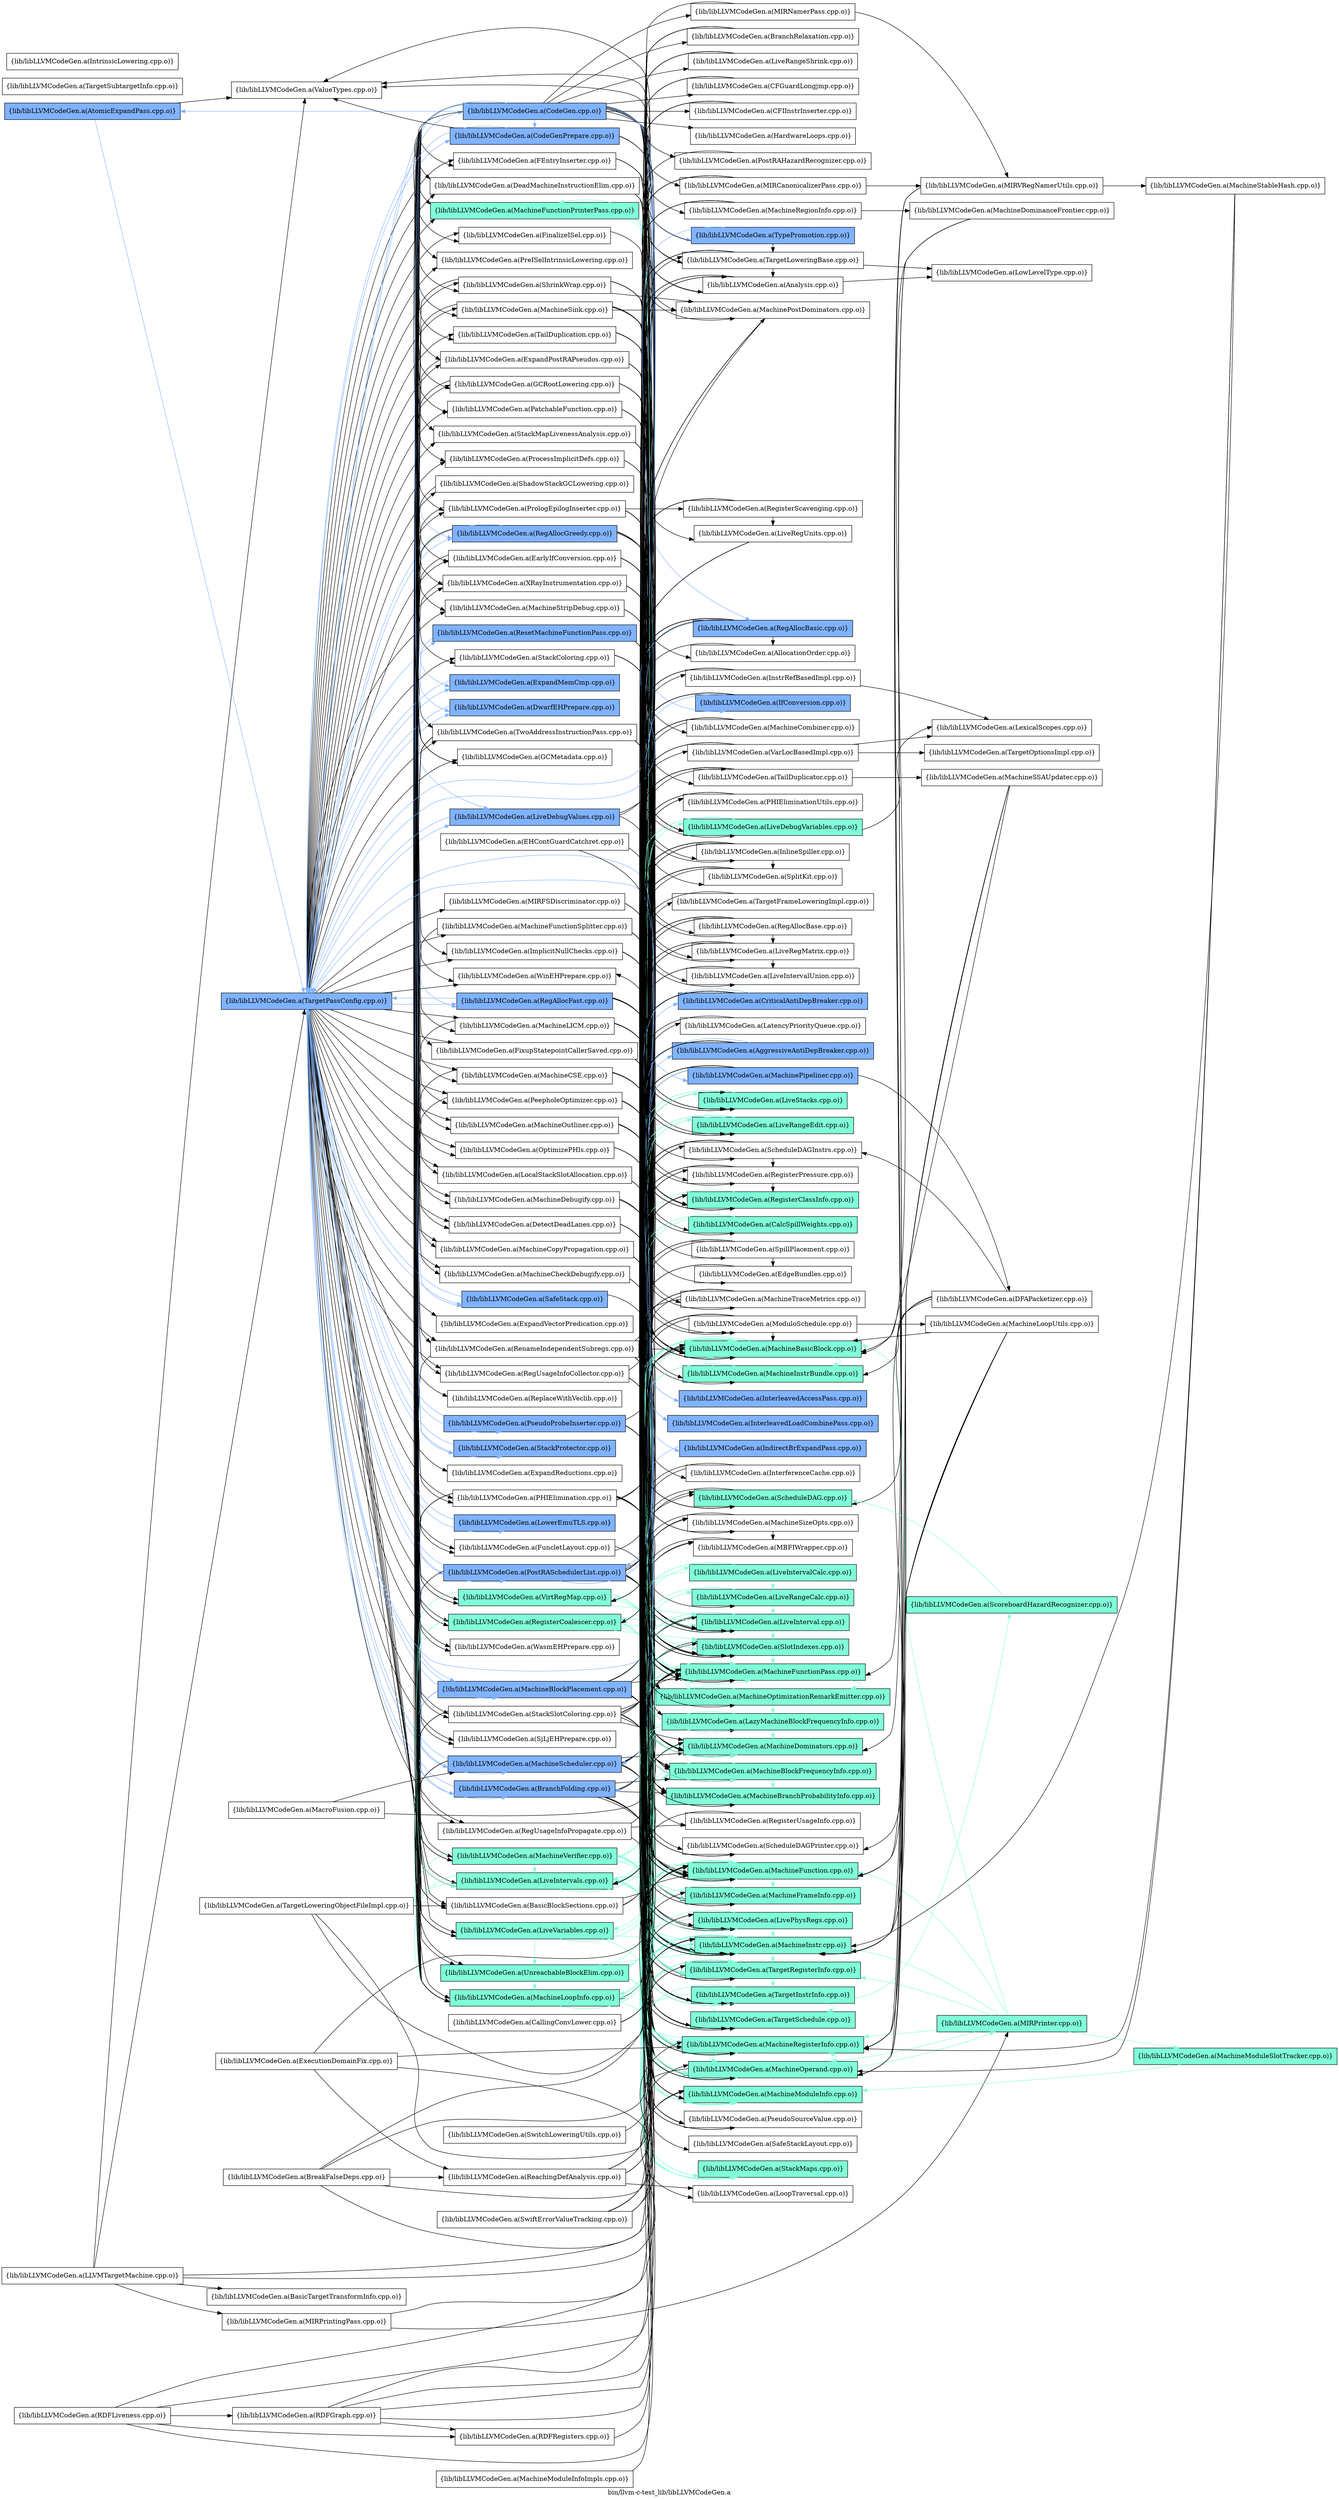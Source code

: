 digraph "bin/llvm-c-test_lib/libLLVMCodeGen.a" {
	label="bin/llvm-c-test_lib/libLLVMCodeGen.a";
	rankdir=LR;
	{ rank=same; Node0x555593167598;  }
	{ rank=same; Node0x555593167868; Node0x55559316cc28;  }
	{ rank=same; Node0x55559316b288; Node0x555593170cd8; Node0x555593170c38; Node0x555593169bb8; Node0x555593161918; Node0x555593163df8; Node0x555593166738; Node0x55559316d038; Node0x55559316fc98; Node0x55559316d2b8; Node0x555593164b68; Node0x55559315ff78; Node0x5555931707d8; Node0x555593164988; Node0x555593166058; Node0x555593167f48; Node0x555593169208; Node0x55559315fb18; Node0x55559316ca98; Node0x55559316bc38; Node0x55559316b2d8; Node0x55559316b008; Node0x55559316a5b8; Node0x555593169e38; Node0x555593169f28; Node0x55559316eac8; Node0x55559316f9c8; Node0x555593172ad8; Node0x555593172538; Node0x5555931731b8; Node0x555593171688; Node0x555593172308; Node0x555593171b88; Node0x555593161968; Node0x555593160c48; Node0x555593167908; Node0x555593167368; Node0x555593168538; Node0x55559316b788; Node0x555593171db8; Node0x55559316fa68; Node0x55559316fdd8; Node0x555593170d28; Node0x5555931660f8; Node0x555593165978; Node0x555593164d48; Node0x555593169528; Node0x5555931685d8; Node0x5555931679f8; Node0x5555931670e8; Node0x55559316c408; Node0x55559316bff8; Node0x55559316e528; Node0x55559316e2a8; Node0x55559316d448; Node0x55559316a428; Node0x55559316a6a8; Node0x555593169fc8; Node0x55559316b698; Node0x55559316af68; Node0x55559316b238; Node0x555593166558; Node0x555593166148; Node0x555593166328; Node0x55559316dc18; Node0x55559316cfe8; Node0x55559316bf58; Node0x555593163c18; Node0x555593163628; Node0x5555931646b8; Node0x55559315fca8;  }
	{ rank=same; Node0x55559316a3d8; Node0x55559316a068; Node0x55559316e938; Node0x55559316da88; Node0x55559316dad8; Node0x55559316d1c8; Node0x55559316c3b8; Node0x55559316df38; Node0x5555931683a8; Node0x555593166008; Node0x555593166e68; Node0x5555931700f8; Node0x5555931708c8; Node0x55559316df88; Node0x55559316cd18; Node0x55559316f3d8; Node0x55559316bf08; Node0x555593165158; Node0x55559316fb58; Node0x555593170dc8; Node0x555593171818; Node0x555593168c18; Node0x55559316e258; Node0x55559316c098; Node0x555593170be8; Node0x55559316c638; Node0x55559316ace8; Node0x55559316b4b8; Node0x55559315fe88; Node0x5555931601a8; Node0x555593167d68; Node0x55559316f748; Node0x55559316ed48; Node0x5555931703c8; Node0x55559316c318; Node0x555593170fa8; Node0x555593169398; Node0x555593168cb8; Node0x55559316b468; Node0x55559316bdc8; Node0x55559316dda8; Node0x555593172cb8; Node0x555593173258; Node0x55559316f248; Node0x5555931651a8; Node0x555593168d58; Node0x55559316e578; Node0x55559316ef28; Node0x55559316e208; Node0x555593164938; Node0x555593167818; Node0x555593167098; Node0x555593168ee8; Node0x555593165b08; Node0x555593171d18; Node0x555593171ef8; Node0x555593167958; Node0x5555931669b8; Node0x555593167fe8; Node0x555593167d18; Node0x555593168ad8; Node0x5555931692a8; Node0x5555931690c8; Node0x555593168fd8; Node0x55559316d538; Node0x555593168c68; Node0x555593163b78; Node0x55559316cf98; Node0x55559316dc68; Node0x555593169d98; Node0x55559316c868; Node0x555593170558; Node0x55559316c818; Node0x555593165d38; Node0x555593167f98; Node0x55559316d178; Node0x55559315fa28; Node0x555593160338;  }
	{ rank=same; Node0x555593169ac8; Node0x555593169348; Node0x55559316a298; Node0x55559316a928; Node0x55559316ebb8; Node0x55559316d3f8; Node0x555593166cd8; Node0x555593165108; Node0x55559316e1b8; Node0x555593166508;  }

	Node0x555593167598 [shape=record,shape=box,group=2,style=filled,fillcolor="0.600000 0.5 1",label="{lib/libLLVMCodeGen.a(AtomicExpandPass.cpp.o)}"];
	Node0x555593167598 -> Node0x555593167868[color="0.600000 0.5 1"];
	Node0x555593167598 -> Node0x55559316cc28;
	Node0x555593168218 [shape=record,shape=box,group=0,label="{lib/libLLVMCodeGen.a(BasicTargetTransformInfo.cpp.o)}"];
	Node0x555593167ae8 [shape=record,shape=box,group=0,label="{lib/libLLVMCodeGen.a(BreakFalseDeps.cpp.o)}"];
	Node0x555593167ae8 -> Node0x555593168fd8;
	Node0x555593167ae8 -> Node0x55559316cd18;
	Node0x555593167ae8 -> Node0x555593170be8;
	Node0x555593167ae8 -> Node0x55559316fa18;
	Node0x555593167ae8 -> Node0x55559316fb58;
	Node0x55559316ace8 [shape=record,shape=box,group=0,label="{lib/libLLVMCodeGen.a(CFGuardLongjmp.cpp.o)}"];
	Node0x55559316ace8 -> Node0x55559316c098;
	Node0x55559316ace8 -> Node0x55559316cd18;
	Node0x55559316ace8 -> Node0x55559316f3d8;
	Node0x55559316b4b8 [shape=record,shape=box,group=0,label="{lib/libLLVMCodeGen.a(CFIInstrInserter.cpp.o)}"];
	Node0x55559316b4b8 -> Node0x5555931700f8;
	Node0x55559316b4b8 -> Node0x55559316c098;
	Node0x55559316b4b8 -> Node0x55559316cd18;
	Node0x55559316b4b8 -> Node0x55559316f3d8;
	Node0x555593169bb8 [shape=record,shape=box,group=0,label="{lib/libLLVMCodeGen.a(EarlyIfConversion.cpp.o)}"];
	Node0x555593169bb8 -> Node0x5555931700f8;
	Node0x555593169bb8 -> Node0x55559316ef28;
	Node0x555593169bb8 -> Node0x55559316df88;
	Node0x555593169bb8 -> Node0x55559316c098;
	Node0x555593169bb8 -> Node0x55559316cd18;
	Node0x555593169bb8 -> Node0x55559316f3d8;
	Node0x555593169bb8 -> Node0x55559316fc98;
	Node0x555593169bb8 -> Node0x555593170be8;
	Node0x555593169bb8 -> Node0x55559316bf08;
	Node0x555593169bb8 -> Node0x55559316c638;
	Node0x555593169bb8 -> Node0x55559316e208;
	Node0x555593169bb8 -> Node0x555593164938;
	Node0x555593167e58 [shape=record,shape=box,group=0,label="{lib/libLLVMCodeGen.a(EHContGuardCatchret.cpp.o)}"];
	Node0x555593167e58 -> Node0x5555931700f8;
	Node0x555593167e58 -> Node0x55559316cd18;
	Node0x555593160c98 [shape=record,shape=box,group=0,label="{lib/libLLVMCodeGen.a(ExecutionDomainFix.cpp.o)}"];
	Node0x555593160c98 -> Node0x555593165838;
	Node0x555593160c98 -> Node0x55559316cd18;
	Node0x555593160c98 -> Node0x55559316c638;
	Node0x555593160c98 -> Node0x55559316fa18;
	Node0x55559315fe88 [shape=record,shape=box,group=2,style=filled,fillcolor="0.600000 0.5 1",label="{lib/libLLVMCodeGen.a(IndirectBrExpandPass.cpp.o)}"];
	Node0x55559315fe88 -> Node0x555593167868[color="0.600000 0.5 1"];
	Node0x5555931601a8 [shape=record,shape=box,group=2,style=filled,fillcolor="0.600000 0.5 1",label="{lib/libLLVMCodeGen.a(InterleavedAccessPass.cpp.o)}"];
	Node0x5555931601a8 -> Node0x555593167868[color="0.600000 0.5 1"];
	Node0x555593167d68 [shape=record,shape=box,group=0,label="{lib/libLLVMCodeGen.a(LiveRangeShrink.cpp.o)}"];
	Node0x555593167d68 -> Node0x5555931700f8;
	Node0x555593167d68 -> Node0x55559316cd18;
	Node0x555593167d68 -> Node0x55559316f3d8;
	Node0x555593167d68 -> Node0x55559316c638;
	Node0x555593164bb8 [shape=record,shape=box,group=0,label="{lib/libLLVMCodeGen.a(LLVMTargetMachine.cpp.o)}"];
	Node0x555593164bb8 -> Node0x555593168218;
	Node0x555593164bb8 -> Node0x5555931703c8;
	Node0x555593164bb8 -> Node0x555593160ec8;
	Node0x555593164bb8 -> Node0x55559316c868;
	Node0x555593164bb8 -> Node0x555593167868;
	Node0x555593164bb8 -> Node0x55559316cc28;
	Node0x5555931700f8 [shape=record,shape=box,group=1,style=filled,fillcolor="0.450000 0.5 1",label="{lib/libLLVMCodeGen.a(MachineBasicBlock.cpp.o)}"];
	Node0x5555931700f8 -> Node0x555593163df8[color="0.450000 0.5 1"];
	Node0x5555931700f8 -> Node0x5555931683a8[color="0.450000 0.5 1"];
	Node0x5555931700f8 -> Node0x555593168fd8[color="0.450000 0.5 1"];
	Node0x5555931700f8 -> Node0x555593166738[color="0.450000 0.5 1"];
	Node0x5555931700f8 -> Node0x55559316df88[color="0.450000 0.5 1"];
	Node0x5555931700f8 -> Node0x55559316c098[color="0.450000 0.5 1"];
	Node0x5555931700f8 -> Node0x55559316ed48[color="0.450000 0.5 1"];
	Node0x5555931700f8 -> Node0x55559316f3d8[color="0.450000 0.5 1"];
	Node0x5555931700f8 -> Node0x55559316fc98[color="0.450000 0.5 1"];
	Node0x5555931700f8 -> Node0x55559316c638[color="0.450000 0.5 1"];
	Node0x5555931700f8 -> Node0x555593168c18[color="0.450000 0.5 1"];
	Node0x5555931700f8 -> Node0x555593165b08[color="0.450000 0.5 1"];
	Node0x55559316f748 [shape=record,shape=box,group=0,label="{lib/libLLVMCodeGen.a(MachineCombiner.cpp.o)}"];
	Node0x55559316f748 -> Node0x555593163b78;
	Node0x55559316f748 -> Node0x5555931700f8;
	Node0x55559316f748 -> Node0x55559316df88;
	Node0x55559316f748 -> Node0x55559316c098;
	Node0x55559316f748 -> Node0x55559316cd18;
	Node0x55559316f748 -> Node0x55559316f3d8;
	Node0x55559316f748 -> Node0x55559316fc98;
	Node0x55559316f748 -> Node0x55559316c638;
	Node0x55559316f748 -> Node0x55559316d538;
	Node0x55559316f748 -> Node0x55559316e208;
	Node0x55559316f748 -> Node0x55559316fb58;
	Node0x55559316f748 -> Node0x555593164938;
	Node0x55559316c098 [shape=record,shape=box,group=1,style=filled,fillcolor="0.450000 0.5 1",label="{lib/libLLVMCodeGen.a(MachineFunction.cpp.o)}"];
	Node0x55559316c098 -> Node0x5555931700f8[color="0.450000 0.5 1"];
	Node0x55559316c098 -> Node0x55559316e258[color="0.450000 0.5 1"];
	Node0x55559316c098 -> Node0x55559316f3d8[color="0.450000 0.5 1"];
	Node0x55559316c098 -> Node0x5555931703c8[color="0.450000 0.5 1"];
	Node0x55559316c098 -> Node0x555593170be8[color="0.450000 0.5 1"];
	Node0x55559316c098 -> Node0x55559316c638[color="0.450000 0.5 1"];
	Node0x55559316c098 -> Node0x55559316dc68;
	Node0x55559316c098 -> Node0x555593165b08[color="0.450000 0.5 1"];
	Node0x55559316c098 -> Node0x555593163628;
	Node0x55559316cd18 [shape=record,shape=box,group=1,style=filled,fillcolor="0.450000 0.5 1",label="{lib/libLLVMCodeGen.a(MachineFunctionPass.cpp.o)}"];
	Node0x55559316cd18 -> Node0x55559316d038[color="0.450000 0.5 1"];
	Node0x55559316cd18 -> Node0x5555931703c8[color="0.450000 0.5 1"];
	Node0x55559316cd18 -> Node0x55559316bf08[color="0.450000 0.5 1"];
	Node0x55559316f3d8 [shape=record,shape=box,group=1,style=filled,fillcolor="0.450000 0.5 1",label="{lib/libLLVMCodeGen.a(MachineInstr.cpp.o)}"];
	Node0x55559316f3d8 -> Node0x5555931700f8[color="0.450000 0.5 1"];
	Node0x55559316f3d8 -> Node0x55559316c098[color="0.450000 0.5 1"];
	Node0x55559316f3d8 -> Node0x555593170be8[color="0.450000 0.5 1"];
	Node0x55559316f3d8 -> Node0x55559316c638[color="0.450000 0.5 1"];
	Node0x55559316f3d8 -> Node0x555593168ee8[color="0.450000 0.5 1"];
	Node0x55559316f3d8 -> Node0x555593165b08[color="0.450000 0.5 1"];
	Node0x55559316d2b8 [shape=record,shape=box,group=2,style=filled,fillcolor="0.600000 0.5 1",label="{lib/libLLVMCodeGen.a(MachineScheduler.cpp.o)}"];
	Node0x55559316d2b8 -> Node0x555593163df8;
	Node0x55559316d2b8 -> Node0x5555931683a8;
	Node0x55559316d2b8 -> Node0x5555931700f8;
	Node0x55559316d2b8 -> Node0x55559316df88;
	Node0x55559316d2b8 -> Node0x55559316c098;
	Node0x55559316d2b8 -> Node0x55559316cd18;
	Node0x55559316d2b8 -> Node0x55559316f3d8;
	Node0x55559316d2b8 -> Node0x55559316fc98;
	Node0x55559316d2b8 -> Node0x555593164b68;
	Node0x55559316d2b8 -> Node0x55559316fb58;
	Node0x55559316d2b8 -> Node0x555593171d18;
	Node0x55559316d2b8 -> Node0x555593171ef8;
	Node0x55559316d2b8 -> Node0x555593167958;
	Node0x55559316d2b8 -> Node0x555593168c18;
	Node0x55559316d2b8 -> Node0x555593167868[color="0.600000 0.5 1"];
	Node0x55559316d2b8 -> Node0x555593164938;
	Node0x55559315ff78 [shape=record,shape=box,group=2,style=filled,fillcolor="0.600000 0.5 1",label="{lib/libLLVMCodeGen.a(PseudoProbeInserter.cpp.o)}"];
	Node0x55559315ff78 -> Node0x5555931700f8;
	Node0x55559315ff78 -> Node0x55559316c098;
	Node0x55559315ff78 -> Node0x55559316cd18;
	Node0x55559315ff78 -> Node0x55559316f3d8;
	Node0x55559315ff78 -> Node0x555593167868[color="0.600000 0.5 1"];
	Node0x55559316fa18 [shape=record,shape=box,group=0,label="{lib/libLLVMCodeGen.a(ReachingDefAnalysis.cpp.o)}"];
	Node0x55559316fa18 -> Node0x555593168fd8;
	Node0x55559316fa18 -> Node0x555593165838;
	Node0x55559316fa18 -> Node0x5555931700f8;
	Node0x55559316fa18 -> Node0x55559316cd18;
	Node0x55559316fa18 -> Node0x55559316f3d8;
	Node0x555593165d38 [shape=record,shape=box,group=0,label="{lib/libLLVMCodeGen.a(TargetFrameLoweringImpl.cpp.o)}"];
	Node0x555593165d38 -> Node0x55559316c638;
	Node0x5555931669b8 [shape=record,shape=box,group=1,style=filled,fillcolor="0.450000 0.5 1",label="{lib/libLLVMCodeGen.a(TargetInstrInfo.cpp.o)}"];
	Node0x5555931669b8 -> Node0x5555931700f8[color="0.450000 0.5 1"];
	Node0x5555931669b8 -> Node0x55559316c098[color="0.450000 0.5 1"];
	Node0x5555931669b8 -> Node0x55559316f3d8[color="0.450000 0.5 1"];
	Node0x5555931669b8 -> Node0x555593170be8[color="0.450000 0.5 1"];
	Node0x5555931669b8 -> Node0x55559316c638[color="0.450000 0.5 1"];
	Node0x5555931669b8 -> Node0x555593168ee8[color="0.450000 0.5 1"];
	Node0x5555931669b8 -> Node0x555593166cd8[color="0.450000 0.5 1"];
	Node0x5555931669b8 -> Node0x555593164938[color="0.450000 0.5 1"];
	Node0x55559316c868 [shape=record,shape=box,group=0,label="{lib/libLLVMCodeGen.a(TargetLoweringBase.cpp.o)}"];
	Node0x55559316c868 -> Node0x5555931690c8;
	Node0x55559316c868 -> Node0x555593165108;
	Node0x55559316c868 -> Node0x5555931700f8;
	Node0x55559316c868 -> Node0x55559316c098;
	Node0x55559316c868 -> Node0x55559316f3d8;
	Node0x55559316c868 -> Node0x555593170be8;
	Node0x55559316c868 -> Node0x55559316c638;
	Node0x55559316c868 -> Node0x55559316cc28;
	Node0x555593165ab8 [shape=record,shape=box,group=0,label="{lib/libLLVMCodeGen.a(TargetLoweringObjectFileImpl.cpp.o)}"];
	Node0x555593165ab8 -> Node0x5555931700f8;
	Node0x555593165ab8 -> Node0x55559316c098;
	Node0x555593165ab8 -> Node0x555593166058;
	Node0x555593167868 [shape=record,shape=box,group=2,style=filled,fillcolor="0.600000 0.5 1",label="{lib/libLLVMCodeGen.a(TargetPassConfig.cpp.o)}"];
	Node0x555593167868 -> Node0x55559316b288[color="0.600000 0.5 1"];
	Node0x555593167868 -> Node0x555593170cd8[color="0.600000 0.5 1"];
	Node0x555593167868 -> Node0x555593170c38[color="0.600000 0.5 1"];
	Node0x555593167868 -> Node0x555593169bb8;
	Node0x555593167868 -> Node0x555593161918;
	Node0x555593167868 -> Node0x555593163df8;
	Node0x555593167868 -> Node0x555593166738;
	Node0x555593167868 -> Node0x55559316d038;
	Node0x555593167868 -> Node0x55559316fc98;
	Node0x555593167868 -> Node0x55559316d2b8[color="0.600000 0.5 1"];
	Node0x555593167868 -> Node0x555593164b68;
	Node0x555593167868 -> Node0x55559315ff78[color="0.600000 0.5 1"];
	Node0x555593167868 -> Node0x5555931707d8;
	Node0x555593167868 -> Node0x555593164988[color="0.600000 0.5 1"];
	Node0x555593167868 -> Node0x555593166058;
	Node0x555593167868 -> Node0x555593167f48[color="0.600000 0.5 1"];
	Node0x555593167868 -> Node0x555593169208[color="0.600000 0.5 1"];
	Node0x555593167868 -> Node0x55559315fb18;
	Node0x555593167868 -> Node0x55559316ca98[color="0.600000 0.5 1"];
	Node0x555593167868 -> Node0x55559316bc38;
	Node0x555593167868 -> Node0x55559316b2d8;
	Node0x555593167868 -> Node0x55559316b008;
	Node0x555593167868 -> Node0x55559316a5b8;
	Node0x555593167868 -> Node0x555593169e38;
	Node0x555593167868 -> Node0x555593169f28;
	Node0x555593167868 -> Node0x55559316eac8;
	Node0x555593167868 -> Node0x55559316f9c8[color="0.600000 0.5 1"];
	Node0x555593167868 -> Node0x555593172ad8;
	Node0x555593167868 -> Node0x555593172538;
	Node0x555593167868 -> Node0x5555931731b8[color="0.600000 0.5 1"];
	Node0x555593167868 -> Node0x555593171688[color="0.600000 0.5 1"];
	Node0x555593167868 -> Node0x555593172308;
	Node0x555593167868 -> Node0x555593171b88;
	Node0x555593167868 -> Node0x555593161968;
	Node0x555593167868 -> Node0x555593160c48;
	Node0x555593167868 -> Node0x555593167908;
	Node0x555593167868 -> Node0x555593167368;
	Node0x555593167868 -> Node0x555593168538;
	Node0x555593167868 -> Node0x55559316b788;
	Node0x555593167868 -> Node0x555593171db8;
	Node0x555593167868 -> Node0x55559316fa68;
	Node0x555593167868 -> Node0x55559316fdd8;
	Node0x555593167868 -> Node0x555593170d28;
	Node0x555593167868 -> Node0x5555931660f8;
	Node0x555593167868 -> Node0x555593165978;
	Node0x555593167868 -> Node0x555593164d48;
	Node0x555593167868 -> Node0x555593169528;
	Node0x555593167868 -> Node0x5555931685d8;
	Node0x555593167868 -> Node0x5555931679f8;
	Node0x555593167868 -> Node0x5555931670e8;
	Node0x555593167868 -> Node0x55559316c408[color="0.600000 0.5 1"];
	Node0x555593167868 -> Node0x55559316bff8;
	Node0x555593167868 -> Node0x55559316e528;
	Node0x555593167868 -> Node0x55559316e2a8;
	Node0x555593167868 -> Node0x55559316d448;
	Node0x555593167868 -> Node0x55559316a428;
	Node0x555593167868 -> Node0x55559316a6a8;
	Node0x555593167868 -> Node0x555593169fc8;
	Node0x555593167868 -> Node0x55559316b698;
	Node0x555593167868 -> Node0x55559316af68;
	Node0x555593167868 -> Node0x55559316b238[color="0.600000 0.5 1"];
	Node0x555593167868 -> Node0x555593166558[color="0.600000 0.5 1"];
	Node0x555593167868 -> Node0x555593166148;
	Node0x555593167868 -> Node0x555593166328;
	Node0x555593167868 -> Node0x55559316dc18;
	Node0x555593167868 -> Node0x55559316cfe8;
	Node0x555593167868 -> Node0x55559316bf58;
	Node0x555593167868 -> Node0x555593163c18;
	Node0x555593167868 -> Node0x555593163628;
	Node0x555593167868 -> Node0x5555931646b8;
	Node0x555593167868 -> Node0x55559315fca8[color="0.600000 0.5 1"];
	Node0x555593165b08 [shape=record,shape=box,group=1,style=filled,fillcolor="0.450000 0.5 1",label="{lib/libLLVMCodeGen.a(TargetRegisterInfo.cpp.o)}"];
	Node0x555593165b08 -> Node0x55559316c638[color="0.450000 0.5 1"];
	Node0x555593165b08 -> Node0x5555931669b8[color="0.450000 0.5 1"];
	Node0x555593164cf8 [shape=record,shape=box,group=0,label="{lib/libLLVMCodeGen.a(TargetSubtargetInfo.cpp.o)}"];
	Node0x55559316cc28 [shape=record,shape=box,group=0,label="{lib/libLLVMCodeGen.a(ValueTypes.cpp.o)}"];
	Node0x5555931703c8 [shape=record,shape=box,group=1,style=filled,fillcolor="0.450000 0.5 1",label="{lib/libLLVMCodeGen.a(MachineModuleInfo.cpp.o)}"];
	Node0x5555931703c8 -> Node0x55559316c098[color="0.450000 0.5 1"];
	Node0x555593166008 [shape=record,shape=box,group=0,label="{lib/libLLVMCodeGen.a(LiveRegMatrix.cpp.o)}"];
	Node0x555593166008 -> Node0x555593163df8;
	Node0x555593166008 -> Node0x5555931683a8;
	Node0x555593166008 -> Node0x555593166e68;
	Node0x555593166008 -> Node0x55559316cd18;
	Node0x555593166008 -> Node0x55559316bf58;
	Node0x555593170be8 [shape=record,shape=box,group=1,style=filled,fillcolor="0.450000 0.5 1",label="{lib/libLLVMCodeGen.a(MachineOperand.cpp.o)}"];
	Node0x555593170be8 -> Node0x5555931700f8[color="0.450000 0.5 1"];
	Node0x555593170be8 -> Node0x55559316c098[color="0.450000 0.5 1"];
	Node0x555593170be8 -> Node0x55559316c638[color="0.450000 0.5 1"];
	Node0x555593170be8 -> Node0x555593169348[color="0.450000 0.5 1"];
	Node0x555593170be8 -> Node0x55559316dc68;
	Node0x555593170be8 -> Node0x555593165b08[color="0.450000 0.5 1"];
	Node0x55559316c638 [shape=record,shape=box,group=1,style=filled,fillcolor="0.450000 0.5 1",label="{lib/libLLVMCodeGen.a(MachineRegisterInfo.cpp.o)}"];
	Node0x55559316c638 -> Node0x5555931700f8[color="0.450000 0.5 1"];
	Node0x55559316c638 -> Node0x55559316c098[color="0.450000 0.5 1"];
	Node0x55559316c638 -> Node0x55559316f3d8[color="0.450000 0.5 1"];
	Node0x55559316c638 -> Node0x555593170be8[color="0.450000 0.5 1"];
	Node0x55559316c638 -> Node0x555593165b08[color="0.450000 0.5 1"];
	Node0x55559316ba08 [shape=record,shape=box,group=0,label="{lib/libLLVMCodeGen.a(CallingConvLower.cpp.o)}"];
	Node0x55559316ba08 -> Node0x55559316e258;
	Node0x55559316ba08 -> Node0x55559316c098;
	Node0x5555931636c8 [shape=record,shape=box,group=0,label="{lib/libLLVMCodeGen.a(IntrinsicLowering.cpp.o)}"];
	Node0x55559316e258 [shape=record,shape=box,group=1,style=filled,fillcolor="0.450000 0.5 1",label="{lib/libLLVMCodeGen.a(MachineFrameInfo.cpp.o)}"];
	Node0x55559316e258 -> Node0x55559316c638[color="0.450000 0.5 1"];
	Node0x555593168fd8 [shape=record,shape=box,group=1,style=filled,fillcolor="0.450000 0.5 1",label="{lib/libLLVMCodeGen.a(LivePhysRegs.cpp.o)}"];
	Node0x555593168fd8 -> Node0x5555931700f8[color="0.450000 0.5 1"];
	Node0x555593168fd8 -> Node0x55559316f3d8[color="0.450000 0.5 1"];
	Node0x555593168fd8 -> Node0x55559316c638[color="0.450000 0.5 1"];
	Node0x555593168fd8 -> Node0x555593165b08[color="0.450000 0.5 1"];
	Node0x555593166738 [shape=record,shape=box,group=1,style=filled,fillcolor="0.450000 0.5 1",label="{lib/libLLVMCodeGen.a(LiveVariables.cpp.o)}"];
	Node0x555593166738 -> Node0x5555931700f8[color="0.450000 0.5 1"];
	Node0x555593166738 -> Node0x55559316cd18[color="0.450000 0.5 1"];
	Node0x555593166738 -> Node0x55559316f3d8[color="0.450000 0.5 1"];
	Node0x555593166738 -> Node0x55559316c638[color="0.450000 0.5 1"];
	Node0x555593166738 -> Node0x55559316cfe8[color="0.450000 0.5 1"];
	Node0x55559316df88 [shape=record,shape=box,group=1,style=filled,fillcolor="0.450000 0.5 1",label="{lib/libLLVMCodeGen.a(MachineDominators.cpp.o)}"];
	Node0x55559316df88 -> Node0x5555931700f8[color="0.450000 0.5 1"];
	Node0x55559316df88 -> Node0x55559316cd18[color="0.450000 0.5 1"];
	Node0x555593166508 [shape=record,shape=box,group=0,label="{lib/libLLVMCodeGen.a(TargetOptionsImpl.cpp.o)}"];
	Node0x555593161aa8 [shape=record,shape=box,group=0,label="{lib/libLLVMCodeGen.a(MacroFusion.cpp.o)}"];
	Node0x555593161aa8 -> Node0x55559316d2b8;
	Node0x555593161aa8 -> Node0x555593167958;
	Node0x55559316fc98 [shape=record,shape=box,group=1,style=filled,fillcolor="0.450000 0.5 1",label="{lib/libLLVMCodeGen.a(MachineLoopInfo.cpp.o)}"];
	Node0x55559316fc98 -> Node0x5555931700f8[color="0.450000 0.5 1"];
	Node0x55559316fc98 -> Node0x55559316df88[color="0.450000 0.5 1"];
	Node0x55559316fc98 -> Node0x55559316cd18[color="0.450000 0.5 1"];
	Node0x55559316fc98 -> Node0x55559316f3d8[color="0.450000 0.5 1"];
	Node0x55559316fc98 -> Node0x55559316c638[color="0.450000 0.5 1"];
	Node0x55559316df38 [shape=record,shape=box,group=0,label="{lib/libLLVMCodeGen.a(EdgeBundles.cpp.o)}"];
	Node0x55559316df38 -> Node0x5555931700f8;
	Node0x55559316df38 -> Node0x55559316cd18;
	Node0x55559316d3f8 [shape=record,shape=box,group=0,label="{lib/libLLVMCodeGen.a(MachineDominanceFrontier.cpp.o)}"];
	Node0x55559316d3f8 -> Node0x5555931700f8;
	Node0x55559316d3f8 -> Node0x55559316df88;
	Node0x55559316d3f8 -> Node0x55559316cd18;
	Node0x55559316dfd8 [shape=record,shape=box,group=0,label="{lib/libLLVMCodeGen.a(RDFGraph.cpp.o)}"];
	Node0x55559316dfd8 -> Node0x5555931700f8;
	Node0x55559316dfd8 -> Node0x55559316df88;
	Node0x55559316dfd8 -> Node0x55559316c098;
	Node0x55559316dfd8 -> Node0x55559316f3d8;
	Node0x55559316dfd8 -> Node0x55559316ed98;
	Node0x55559316eb68 [shape=record,shape=box,group=0,label="{lib/libLLVMCodeGen.a(RDFLiveness.cpp.o)}"];
	Node0x55559316eb68 -> Node0x5555931700f8;
	Node0x55559316eb68 -> Node0x55559316df88;
	Node0x55559316eb68 -> Node0x55559316dfd8;
	Node0x55559316eb68 -> Node0x55559316ed98;
	Node0x55559316eb68 -> Node0x555593165b08;
	Node0x55559316ed98 [shape=record,shape=box,group=0,label="{lib/libLLVMCodeGen.a(RDFRegisters.cpp.o)}"];
	Node0x55559316ed98 -> Node0x555593165b08;
	Node0x555593163df8 [shape=record,shape=box,group=1,style=filled,fillcolor="0.450000 0.5 1",label="{lib/libLLVMCodeGen.a(LiveIntervals.cpp.o)}"];
	Node0x555593163df8 -> Node0x5555931683a8[color="0.450000 0.5 1"];
	Node0x555593163df8 -> Node0x555593167818[color="0.450000 0.5 1"];
	Node0x555593163df8 -> Node0x555593167098[color="0.450000 0.5 1"];
	Node0x555593163df8 -> Node0x555593166738[color="0.450000 0.5 1"];
	Node0x555593163df8 -> Node0x5555931700f8[color="0.450000 0.5 1"];
	Node0x555593163df8 -> Node0x5555931708c8[color="0.450000 0.5 1"];
	Node0x555593163df8 -> Node0x55559316df88[color="0.450000 0.5 1"];
	Node0x555593163df8 -> Node0x55559316c098[color="0.450000 0.5 1"];
	Node0x555593163df8 -> Node0x55559316cd18[color="0.450000 0.5 1"];
	Node0x555593163df8 -> Node0x55559316f3d8[color="0.450000 0.5 1"];
	Node0x555593163df8 -> Node0x55559316fc98[color="0.450000 0.5 1"];
	Node0x555593163df8 -> Node0x55559316c638[color="0.450000 0.5 1"];
	Node0x555593163df8 -> Node0x555593168c18[color="0.450000 0.5 1"];
	Node0x555593163df8 -> Node0x555593168ee8[color="0.450000 0.5 1"];
	Node0x555593163df8 -> Node0x555593165b08[color="0.450000 0.5 1"];
	Node0x555593168c18 [shape=record,shape=box,group=1,style=filled,fillcolor="0.450000 0.5 1",label="{lib/libLLVMCodeGen.a(SlotIndexes.cpp.o)}"];
	Node0x555593168c18 -> Node0x55559316cd18[color="0.450000 0.5 1"];
	Node0x55559316bf58 [shape=record,shape=box,group=1,style=filled,fillcolor="0.450000 0.5 1",label="{lib/libLLVMCodeGen.a(VirtRegMap.cpp.o)}"];
	Node0x55559316bf58 -> Node0x55559316a3d8[color="0.450000 0.5 1"];
	Node0x55559316bf58 -> Node0x555593163df8[color="0.450000 0.5 1"];
	Node0x55559316bf58 -> Node0x5555931683a8[color="0.450000 0.5 1"];
	Node0x55559316bf58 -> Node0x5555931700f8[color="0.450000 0.5 1"];
	Node0x55559316bf58 -> Node0x55559316e258[color="0.450000 0.5 1"];
	Node0x55559316bf58 -> Node0x55559316cd18[color="0.450000 0.5 1"];
	Node0x55559316bf58 -> Node0x55559316f3d8[color="0.450000 0.5 1"];
	Node0x55559316bf58 -> Node0x555593170be8[color="0.450000 0.5 1"];
	Node0x55559316bf58 -> Node0x55559316c638[color="0.450000 0.5 1"];
	Node0x55559316bf58 -> Node0x555593165158[color="0.450000 0.5 1"];
	Node0x55559316bf58 -> Node0x555593168c18[color="0.450000 0.5 1"];
	Node0x55559316bf58 -> Node0x555593165b08[color="0.450000 0.5 1"];
	Node0x55559316e1b8 [shape=record,shape=box,group=0,label="{lib/libLLVMCodeGen.a(MachineSSAUpdater.cpp.o)}"];
	Node0x55559316e1b8 -> Node0x5555931700f8;
	Node0x55559316e1b8 -> Node0x55559316c098;
	Node0x55559316e1b8 -> Node0x55559316f3d8;
	Node0x55559316e1b8 -> Node0x555593170be8;
	Node0x55559316e1b8 -> Node0x55559316c638;
	Node0x555593163b78 [shape=record,shape=box,group=1,style=filled,fillcolor="0.450000 0.5 1",label="{lib/libLLVMCodeGen.a(LazyMachineBlockFrequencyInfo.cpp.o)}"];
	Node0x555593163b78 -> Node0x5555931708c8[color="0.450000 0.5 1"];
	Node0x555593163b78 -> Node0x55559316ef28[color="0.450000 0.5 1"];
	Node0x555593163b78 -> Node0x55559316df88[color="0.450000 0.5 1"];
	Node0x555593163b78 -> Node0x55559316cd18[color="0.450000 0.5 1"];
	Node0x555593163b78 -> Node0x55559316fc98[color="0.450000 0.5 1"];
	Node0x55559316d538 [shape=record,shape=box,group=0,label="{lib/libLLVMCodeGen.a(MachineSizeOpts.cpp.o)}"];
	Node0x55559316d538 -> Node0x5555931708c8;
	Node0x55559316d538 -> Node0x555593168c68;
	Node0x555593164938 [shape=record,shape=box,group=1,style=filled,fillcolor="0.450000 0.5 1",label="{lib/libLLVMCodeGen.a(TargetSchedule.cpp.o)}"];
	Node0x555593164938 -> Node0x55559316f3d8[color="0.450000 0.5 1"];
	Node0x555593164938 -> Node0x5555931669b8[color="0.450000 0.5 1"];
	Node0x555593163628 [shape=record,shape=box,group=0,label="{lib/libLLVMCodeGen.a(WinEHPrepare.cpp.o)}"];
	Node0x5555931690c8 [shape=record,shape=box,group=0,label="{lib/libLLVMCodeGen.a(Analysis.cpp.o)}"];
	Node0x5555931690c8 -> Node0x555593165108;
	Node0x5555931690c8 -> Node0x5555931700f8;
	Node0x5555931690c8 -> Node0x55559316f3d8;
	Node0x5555931690c8 -> Node0x55559316cc28;
	Node0x555593165108 [shape=record,shape=box,group=0,label="{lib/libLLVMCodeGen.a(LowLevelType.cpp.o)}"];
	Node0x555593164988 [shape=record,shape=box,group=2,style=filled,fillcolor="0.600000 0.5 1",label="{lib/libLLVMCodeGen.a(StackProtector.cpp.o)}"];
	Node0x555593164988 -> Node0x555593167868[color="0.600000 0.5 1"];
	Node0x555593164e38 [shape=record,shape=box,group=0,label="{lib/libLLVMCodeGen.a(SwiftErrorValueTracking.cpp.o)}"];
	Node0x555593164e38 -> Node0x5555931700f8;
	Node0x555593164e38 -> Node0x55559316c098;
	Node0x555593164e38 -> Node0x55559316f3d8;
	Node0x555593164e38 -> Node0x55559316c638;
	Node0x555593165c98 [shape=record,shape=box,group=0,label="{lib/libLLVMCodeGen.a(SwitchLoweringUtils.cpp.o)}"];
	Node0x555593165c98 -> Node0x55559316c098;
	Node0x5555931708c8 [shape=record,shape=box,group=1,style=filled,fillcolor="0.450000 0.5 1",label="{lib/libLLVMCodeGen.a(MachineBlockFrequencyInfo.cpp.o)}"];
	Node0x5555931708c8 -> Node0x5555931700f8[color="0.450000 0.5 1"];
	Node0x5555931708c8 -> Node0x55559316ef28[color="0.450000 0.5 1"];
	Node0x5555931708c8 -> Node0x55559316c098[color="0.450000 0.5 1"];
	Node0x5555931708c8 -> Node0x55559316cd18[color="0.450000 0.5 1"];
	Node0x5555931708c8 -> Node0x55559316fc98[color="0.450000 0.5 1"];
	Node0x55559316ef28 [shape=record,shape=box,group=1,style=filled,fillcolor="0.450000 0.5 1",label="{lib/libLLVMCodeGen.a(MachineBranchProbabilityInfo.cpp.o)}"];
	Node0x55559316ef28 -> Node0x5555931700f8[color="0.450000 0.5 1"];
	Node0x55559316bf08 [shape=record,shape=box,group=1,style=filled,fillcolor="0.450000 0.5 1",label="{lib/libLLVMCodeGen.a(MachineOptimizationRemarkEmitter.cpp.o)}"];
	Node0x55559316bf08 -> Node0x555593163b78[color="0.450000 0.5 1"];
	Node0x55559316bf08 -> Node0x5555931708c8[color="0.450000 0.5 1"];
	Node0x55559316bf08 -> Node0x55559316cd18[color="0.450000 0.5 1"];
	Node0x55559316bf08 -> Node0x55559316f3d8[color="0.450000 0.5 1"];
	Node0x555593163c18 [shape=record,shape=box,group=0,label="{lib/libLLVMCodeGen.a(WasmEHPrepare.cpp.o)}"];
	Node0x555593161918 [shape=record,shape=box,group=0,label="{lib/libLLVMCodeGen.a(GCMetadata.cpp.o)}"];
	Node0x555593171ef8 [shape=record,shape=box,group=1,style=filled,fillcolor="0.450000 0.5 1",label="{lib/libLLVMCodeGen.a(ScheduleDAG.cpp.o)}"];
	Node0x555593171ef8 -> Node0x555593167fe8;
	Node0x555593171ef8 -> Node0x555593165b08[color="0.450000 0.5 1"];
	Node0x555593167fe8 [shape=record,shape=box,group=0,label="{lib/libLLVMCodeGen.a(ScheduleDAGPrinter.cpp.o)}"];
	Node0x555593168ee8 [shape=record,shape=box,group=1,style=filled,fillcolor="0.450000 0.5 1",label="{lib/libLLVMCodeGen.a(StackMaps.cpp.o)}"];
	Node0x555593168ee8 -> Node0x55559316c098[color="0.450000 0.5 1"];
	Node0x555593168ee8 -> Node0x55559316f3d8[color="0.450000 0.5 1"];
	Node0x555593168ee8 -> Node0x555593165b08[color="0.450000 0.5 1"];
	Node0x55559316a928 [shape=record,shape=box,group=0,label="{lib/libLLVMCodeGen.a(DFAPacketizer.cpp.o)}"];
	Node0x55559316a928 -> Node0x55559316ed48;
	Node0x55559316a928 -> Node0x555593171ef8;
	Node0x55559316a928 -> Node0x555593167958;
	Node0x55559316a928 -> Node0x555593167fe8;
	Node0x55559316fb58 [shape=record,shape=box,group=1,style=filled,fillcolor="0.450000 0.5 1",label="{lib/libLLVMCodeGen.a(RegisterClassInfo.cpp.o)}"];
	Node0x55559316fb58 -> Node0x55559316c638[color="0.450000 0.5 1"];
	Node0x55559316ed48 [shape=record,shape=box,group=1,style=filled,fillcolor="0.450000 0.5 1",label="{lib/libLLVMCodeGen.a(MachineInstrBundle.cpp.o)}"];
	Node0x55559316ed48 -> Node0x5555931700f8[color="0.450000 0.5 1"];
	Node0x55559316ed48 -> Node0x55559316c098[color="0.450000 0.5 1"];
	Node0x55559316ed48 -> Node0x55559316cd18[color="0.450000 0.5 1"];
	Node0x55559316ed48 -> Node0x55559316f3d8[color="0.450000 0.5 1"];
	Node0x555593167958 [shape=record,shape=box,group=0,label="{lib/libLLVMCodeGen.a(ScheduleDAGInstrs.cpp.o)}"];
	Node0x555593167958 -> Node0x555593168fd8;
	Node0x555593167958 -> Node0x5555931700f8;
	Node0x555593167958 -> Node0x55559316c098;
	Node0x555593167958 -> Node0x55559316f3d8;
	Node0x555593167958 -> Node0x55559316c638;
	Node0x555593167958 -> Node0x555593171d18;
	Node0x555593167958 -> Node0x555593171ef8;
	Node0x555593167958 -> Node0x555593167fe8;
	Node0x555593167958 -> Node0x555593164938;
	Node0x55559316e208 [shape=record,shape=box,group=0,label="{lib/libLLVMCodeGen.a(MachineTraceMetrics.cpp.o)}"];
	Node0x55559316e208 -> Node0x5555931700f8;
	Node0x55559316e208 -> Node0x55559316ef28;
	Node0x55559316e208 -> Node0x55559316cd18;
	Node0x55559316e208 -> Node0x55559316f3d8;
	Node0x55559316e208 -> Node0x55559316fc98;
	Node0x55559316e208 -> Node0x55559316c638;
	Node0x55559316e208 -> Node0x555593164938;
	Node0x555593165838 [shape=record,shape=box,group=0,label="{lib/libLLVMCodeGen.a(LoopTraversal.cpp.o)}"];
	Node0x5555931683a8 [shape=record,shape=box,group=1,style=filled,fillcolor="0.450000 0.5 1",label="{lib/libLLVMCodeGen.a(LiveInterval.cpp.o)}"];
	Node0x5555931683a8 -> Node0x555593170be8[color="0.450000 0.5 1"];
	Node0x5555931683a8 -> Node0x55559316c638[color="0.450000 0.5 1"];
	Node0x5555931683a8 -> Node0x5555931707d8[color="0.450000 0.5 1"];
	Node0x5555931683a8 -> Node0x555593168c18[color="0.450000 0.5 1"];
	Node0x5555931683a8 -> Node0x555593165b08[color="0.450000 0.5 1"];
	Node0x555593167818 [shape=record,shape=box,group=1,style=filled,fillcolor="0.450000 0.5 1",label="{lib/libLLVMCodeGen.a(LiveRangeCalc.cpp.o)}"];
	Node0x555593167818 -> Node0x5555931683a8[color="0.450000 0.5 1"];
	Node0x555593167818 -> Node0x55559316df88[color="0.450000 0.5 1"];
	Node0x555593167098 [shape=record,shape=box,group=1,style=filled,fillcolor="0.450000 0.5 1",label="{lib/libLLVMCodeGen.a(LiveIntervalCalc.cpp.o)}"];
	Node0x555593167098 -> Node0x5555931683a8[color="0.450000 0.5 1"];
	Node0x555593167098 -> Node0x555593167818[color="0.450000 0.5 1"];
	Node0x555593167098 -> Node0x55559316f3d8[color="0.450000 0.5 1"];
	Node0x555593167098 -> Node0x55559316c638[color="0.450000 0.5 1"];
	Node0x5555931707d8 [shape=record,shape=box,group=1,style=filled,fillcolor="0.450000 0.5 1",label="{lib/libLLVMCodeGen.a(RegisterCoalescer.cpp.o)}"];
	Node0x5555931707d8 -> Node0x555593163df8[color="0.450000 0.5 1"];
	Node0x5555931707d8 -> Node0x5555931683a8[color="0.450000 0.5 1"];
	Node0x5555931707d8 -> Node0x5555931700f8[color="0.450000 0.5 1"];
	Node0x5555931707d8 -> Node0x55559316df88[color="0.450000 0.5 1"];
	Node0x5555931707d8 -> Node0x55559316c098[color="0.450000 0.5 1"];
	Node0x5555931707d8 -> Node0x55559316cd18[color="0.450000 0.5 1"];
	Node0x5555931707d8 -> Node0x55559316f3d8[color="0.450000 0.5 1"];
	Node0x5555931707d8 -> Node0x55559316fc98[color="0.450000 0.5 1"];
	Node0x5555931707d8 -> Node0x555593170be8[color="0.450000 0.5 1"];
	Node0x5555931707d8 -> Node0x55559316c638[color="0.450000 0.5 1"];
	Node0x5555931707d8 -> Node0x555593164b68[color="0.450000 0.5 1"];
	Node0x5555931707d8 -> Node0x55559316fb58[color="0.450000 0.5 1"];
	Node0x5555931707d8 -> Node0x555593170dc8[color="0.450000 0.5 1"];
	Node0x5555931707d8 -> Node0x555593168c18[color="0.450000 0.5 1"];
	Node0x5555931707d8 -> Node0x5555931669b8[color="0.450000 0.5 1"];
	Node0x5555931707d8 -> Node0x555593165b08[color="0.450000 0.5 1"];
	Node0x555593166e68 [shape=record,shape=box,group=0,label="{lib/libLLVMCodeGen.a(LiveIntervalUnion.cpp.o)}"];
	Node0x555593166e68 -> Node0x555593168c18;
	Node0x555593166e68 -> Node0x555593165b08;
	Node0x55559316cfe8 [shape=record,shape=box,group=1,style=filled,fillcolor="0.450000 0.5 1",label="{lib/libLLVMCodeGen.a(UnreachableBlockElim.cpp.o)}"];
	Node0x55559316cfe8 -> Node0x5555931700f8[color="0.450000 0.5 1"];
	Node0x55559316cfe8 -> Node0x55559316df88[color="0.450000 0.5 1"];
	Node0x55559316cfe8 -> Node0x55559316c098[color="0.450000 0.5 1"];
	Node0x55559316cfe8 -> Node0x55559316cd18[color="0.450000 0.5 1"];
	Node0x55559316cfe8 -> Node0x55559316f3d8[color="0.450000 0.5 1"];
	Node0x55559316cfe8 -> Node0x55559316fc98[color="0.450000 0.5 1"];
	Node0x55559316cfe8 -> Node0x555593170be8[color="0.450000 0.5 1"];
	Node0x55559316cfe8 -> Node0x55559316c638[color="0.450000 0.5 1"];
	Node0x555593160ec8 [shape=record,shape=box,group=0,label="{lib/libLLVMCodeGen.a(MIRPrintingPass.cpp.o)}"];
	Node0x555593160ec8 -> Node0x55559316cd18;
	Node0x555593160ec8 -> Node0x555593169348;
	Node0x55559316dc68 [shape=record,shape=box,group=0,label="{lib/libLLVMCodeGen.a(PseudoSourceValue.cpp.o)}"];
	Node0x55559316d038 [shape=record,shape=box,group=1,style=filled,fillcolor="0.450000 0.5 1",label="{lib/libLLVMCodeGen.a(MachineFunctionPrinterPass.cpp.o)}"];
	Node0x55559316d038 -> Node0x55559316c098[color="0.450000 0.5 1"];
	Node0x55559316d038 -> Node0x55559316cd18[color="0.450000 0.5 1"];
	Node0x55559316d038 -> Node0x555593168c18[color="0.450000 0.5 1"];
	Node0x555593169348 [shape=record,shape=box,group=1,style=filled,fillcolor="0.450000 0.5 1",label="{lib/libLLVMCodeGen.a(MIRPrinter.cpp.o)}"];
	Node0x555593169348 -> Node0x5555931700f8[color="0.450000 0.5 1"];
	Node0x555593169348 -> Node0x55559316c098[color="0.450000 0.5 1"];
	Node0x555593169348 -> Node0x55559316f3d8[color="0.450000 0.5 1"];
	Node0x555593169348 -> Node0x555593170be8[color="0.450000 0.5 1"];
	Node0x555593169348 -> Node0x55559316c638[color="0.450000 0.5 1"];
	Node0x555593169348 -> Node0x555593167c78[color="0.450000 0.5 1"];
	Node0x555593169348 -> Node0x555593165b08[color="0.450000 0.5 1"];
	Node0x555593164b68 [shape=record,shape=box,group=1,style=filled,fillcolor="0.450000 0.5 1",label="{lib/libLLVMCodeGen.a(MachineVerifier.cpp.o)}"];
	Node0x555593164b68 -> Node0x555593163df8[color="0.450000 0.5 1"];
	Node0x555593164b68 -> Node0x5555931683a8[color="0.450000 0.5 1"];
	Node0x555593164b68 -> Node0x555593167818[color="0.450000 0.5 1"];
	Node0x555593164b68 -> Node0x555593166738[color="0.450000 0.5 1"];
	Node0x555593164b68 -> Node0x5555931700f8[color="0.450000 0.5 1"];
	Node0x555593164b68 -> Node0x55559316e258[color="0.450000 0.5 1"];
	Node0x555593164b68 -> Node0x55559316c098[color="0.450000 0.5 1"];
	Node0x555593164b68 -> Node0x55559316cd18[color="0.450000 0.5 1"];
	Node0x555593164b68 -> Node0x55559316f3d8[color="0.450000 0.5 1"];
	Node0x555593164b68 -> Node0x555593170be8[color="0.450000 0.5 1"];
	Node0x555593164b68 -> Node0x55559316c638[color="0.450000 0.5 1"];
	Node0x555593164b68 -> Node0x555593165158[color="0.450000 0.5 1"];
	Node0x555593164b68 -> Node0x555593168c18[color="0.450000 0.5 1"];
	Node0x555593164b68 -> Node0x555593168ee8[color="0.450000 0.5 1"];
	Node0x555593164b68 -> Node0x555593165b08[color="0.450000 0.5 1"];
	Node0x555593171d18 [shape=record,shape=box,group=0,label="{lib/libLLVMCodeGen.a(RegisterPressure.cpp.o)}"];
	Node0x555593171d18 -> Node0x555593163df8;
	Node0x555593171d18 -> Node0x5555931683a8;
	Node0x555593171d18 -> Node0x55559316f3d8;
	Node0x555593171d18 -> Node0x55559316c638;
	Node0x555593171d18 -> Node0x55559316fb58;
	Node0x555593168c68 [shape=record,shape=box,group=0,label="{lib/libLLVMCodeGen.a(MBFIWrapper.cpp.o)}"];
	Node0x555593168c68 -> Node0x5555931708c8;
	Node0x555593165158 [shape=record,shape=box,group=1,style=filled,fillcolor="0.450000 0.5 1",label="{lib/libLLVMCodeGen.a(LiveStacks.cpp.o)}"];
	Node0x555593165158 -> Node0x5555931683a8[color="0.450000 0.5 1"];
	Node0x555593165158 -> Node0x55559316cd18[color="0.450000 0.5 1"];
	Node0x555593165158 -> Node0x555593168c18[color="0.450000 0.5 1"];
	Node0x555593165158 -> Node0x555593165b08[color="0.450000 0.5 1"];
	Node0x555593167c78 [shape=record,shape=box,group=1,style=filled,fillcolor="0.450000 0.5 1",label="{lib/libLLVMCodeGen.a(MachineModuleSlotTracker.cpp.o)}"];
	Node0x555593167c78 -> Node0x5555931703c8[color="0.450000 0.5 1"];
	Node0x555593170dc8 [shape=record,shape=box,group=1,style=filled,fillcolor="0.450000 0.5 1",label="{lib/libLLVMCodeGen.a(LiveRangeEdit.cpp.o)}"];
	Node0x555593170dc8 -> Node0x555593163df8[color="0.450000 0.5 1"];
	Node0x555593170dc8 -> Node0x5555931683a8[color="0.450000 0.5 1"];
	Node0x555593170dc8 -> Node0x55559316c098[color="0.450000 0.5 1"];
	Node0x555593170dc8 -> Node0x55559316f3d8[color="0.450000 0.5 1"];
	Node0x555593170dc8 -> Node0x55559316c638[color="0.450000 0.5 1"];
	Node0x555593170dc8 -> Node0x555593171818[color="0.450000 0.5 1"];
	Node0x555593170dc8 -> Node0x555593168c18[color="0.450000 0.5 1"];
	Node0x555593170dc8 -> Node0x5555931669b8[color="0.450000 0.5 1"];
	Node0x555593170dc8 -> Node0x55559316bf58[color="0.450000 0.5 1"];
	Node0x555593171818 [shape=record,shape=box,group=1,style=filled,fillcolor="0.450000 0.5 1",label="{lib/libLLVMCodeGen.a(CalcSpillWeights.cpp.o)}"];
	Node0x555593171818 -> Node0x555593163df8[color="0.450000 0.5 1"];
	Node0x555593171818 -> Node0x5555931683a8[color="0.450000 0.5 1"];
	Node0x555593171818 -> Node0x55559316f3d8[color="0.450000 0.5 1"];
	Node0x555593171818 -> Node0x5555931669b8[color="0.450000 0.5 1"];
	Node0x555593166cd8 [shape=record,shape=box,group=1,style=filled,fillcolor="0.450000 0.5 1",label="{lib/libLLVMCodeGen.a(ScoreboardHazardRecognizer.cpp.o)}"];
	Node0x555593166cd8 -> Node0x555593171ef8[color="0.450000 0.5 1"];
	Node0x555593166058 [shape=record,shape=box,group=0,label="{lib/libLLVMCodeGen.a(BasicBlockSections.cpp.o)}"];
	Node0x555593166058 -> Node0x5555931700f8;
	Node0x555593166058 -> Node0x55559316c098;
	Node0x555593166058 -> Node0x55559316cd18;
	Node0x555593166238 [shape=record,shape=box,group=0,label="{lib/libLLVMCodeGen.a(MachineModuleInfoImpls.cpp.o)}"];
	Node0x555593166238 -> Node0x5555931703c8;
	Node0x55559316b288 [shape=record,shape=box,group=2,style=filled,fillcolor="0.600000 0.5 1",label="{lib/libLLVMCodeGen.a(RegAllocGreedy.cpp.o)}"];
	Node0x55559316b288 -> Node0x55559316a3d8;
	Node0x55559316b288 -> Node0x55559316a068;
	Node0x55559316b288 -> Node0x55559316e938;
	Node0x55559316b288 -> Node0x55559316da88;
	Node0x55559316b288 -> Node0x55559316dad8;
	Node0x55559316b288 -> Node0x55559316d1c8;
	Node0x55559316b288 -> Node0x55559316c3b8;
	Node0x55559316b288 -> Node0x55559316df38;
	Node0x55559316b288 -> Node0x555593163df8;
	Node0x55559316b288 -> Node0x5555931683a8;
	Node0x55559316b288 -> Node0x555593166008;
	Node0x55559316b288 -> Node0x555593166e68;
	Node0x55559316b288 -> Node0x5555931700f8;
	Node0x55559316b288 -> Node0x5555931708c8;
	Node0x55559316b288 -> Node0x55559316df88;
	Node0x55559316b288 -> Node0x55559316cd18;
	Node0x55559316b288 -> Node0x55559316f3d8;
	Node0x55559316b288 -> Node0x55559316fc98;
	Node0x55559316b288 -> Node0x55559316bf08;
	Node0x55559316b288 -> Node0x55559316d2b8[color="0.600000 0.5 1"];
	Node0x55559316b288 -> Node0x555593164b68;
	Node0x55559316b288 -> Node0x555593165158;
	Node0x55559316b288 -> Node0x55559316fb58;
	Node0x55559316b288 -> Node0x5555931707d8;
	Node0x55559316b288 -> Node0x555593170dc8;
	Node0x55559316b288 -> Node0x555593171818;
	Node0x55559316b288 -> Node0x555593168c18;
	Node0x55559316b288 -> Node0x555593167868[color="0.600000 0.5 1"];
	Node0x55559316b288 -> Node0x55559316bf58;
	Node0x555593170cd8 [shape=record,shape=box,group=2,style=filled,fillcolor="0.600000 0.5 1",label="{lib/libLLVMCodeGen.a(RegAllocFast.cpp.o)}"];
	Node0x555593170cd8 -> Node0x5555931700f8;
	Node0x555593170cd8 -> Node0x55559316e258;
	Node0x555593170cd8 -> Node0x55559316c098;
	Node0x555593170cd8 -> Node0x55559316cd18;
	Node0x555593170cd8 -> Node0x55559316f3d8;
	Node0x555593170cd8 -> Node0x555593170be8;
	Node0x555593170cd8 -> Node0x55559316c638;
	Node0x555593170cd8 -> Node0x55559316fb58;
	Node0x555593170cd8 -> Node0x555593167868[color="0.600000 0.5 1"];
	Node0x555593170c38 [shape=record,shape=box,group=2,style=filled,fillcolor="0.600000 0.5 1",label="{lib/libLLVMCodeGen.a(CodeGen.cpp.o)}"];
	Node0x555593170c38 -> Node0x55559316b288[color="0.600000 0.5 1"];
	Node0x555593170c38 -> Node0x55559316a3d8;
	Node0x555593170c38 -> Node0x555593170cd8[color="0.600000 0.5 1"];
	Node0x555593170c38 -> Node0x555593167598[color="0.600000 0.5 1"];
	Node0x555593170c38 -> Node0x55559316ace8;
	Node0x555593170c38 -> Node0x55559316b4b8;
	Node0x555593170c38 -> Node0x555593169bb8;
	Node0x555593170c38 -> Node0x555593161918;
	Node0x555593170c38 -> Node0x55559315fe88[color="0.600000 0.5 1"];
	Node0x555593170c38 -> Node0x5555931601a8[color="0.600000 0.5 1"];
	Node0x555593170c38 -> Node0x555593163df8;
	Node0x555593170c38 -> Node0x555593167d68;
	Node0x555593170c38 -> Node0x555593166738;
	Node0x555593170c38 -> Node0x5555931708c8;
	Node0x555593170c38 -> Node0x55559316f748;
	Node0x555593170c38 -> Node0x55559316df88;
	Node0x555593170c38 -> Node0x55559316d038;
	Node0x555593170c38 -> Node0x55559316ed48;
	Node0x555593170c38 -> Node0x55559316fc98;
	Node0x555593170c38 -> Node0x5555931703c8;
	Node0x555593170c38 -> Node0x55559316bf08;
	Node0x555593170c38 -> Node0x55559316d2b8[color="0.600000 0.5 1"];
	Node0x555593170c38 -> Node0x555593164b68;
	Node0x555593170c38 -> Node0x555593165158;
	Node0x555593170c38 -> Node0x5555931707d8;
	Node0x555593170c38 -> Node0x555593168c18;
	Node0x555593170c38 -> Node0x555593164988[color="0.600000 0.5 1"];
	Node0x555593170c38 -> Node0x555593166058;
	Node0x555593170c38 -> Node0x555593167868[color="0.600000 0.5 1"];
	Node0x555593170c38 -> Node0x555593167f48[color="0.600000 0.5 1"];
	Node0x555593170c38 -> Node0x555593169208[color="0.600000 0.5 1"];
	Node0x555593170c38 -> Node0x55559315fb18;
	Node0x555593170c38 -> Node0x55559316ca98[color="0.600000 0.5 1"];
	Node0x555593170c38 -> Node0x55559316c318;
	Node0x555593170c38 -> Node0x55559316bc38;
	Node0x555593170c38 -> Node0x55559316b2d8;
	Node0x555593170c38 -> Node0x55559316b008;
	Node0x555593170c38 -> Node0x55559316a5b8;
	Node0x555593170c38 -> Node0x555593169e38;
	Node0x555593170c38 -> Node0x555593169f28;
	Node0x555593170c38 -> Node0x555593170fa8;
	Node0x555593170c38 -> Node0x55559316eac8;
	Node0x555593170c38 -> Node0x55559316f9c8[color="0.600000 0.5 1"];
	Node0x555593170c38 -> Node0x555593172ad8;
	Node0x555593170c38 -> Node0x555593172538;
	Node0x555593170c38 -> Node0x5555931731b8[color="0.600000 0.5 1"];
	Node0x555593170c38 -> Node0x555593171688[color="0.600000 0.5 1"];
	Node0x555593170c38 -> Node0x555593172308;
	Node0x555593170c38 -> Node0x555593171b88;
	Node0x555593170c38 -> Node0x555593161968;
	Node0x555593170c38 -> Node0x555593160c48;
	Node0x555593170c38 -> Node0x555593167908;
	Node0x555593170c38 -> Node0x555593167368;
	Node0x555593170c38 -> Node0x555593169398;
	Node0x555593170c38 -> Node0x555593168cb8[color="0.600000 0.5 1"];
	Node0x555593170c38 -> Node0x555593168538;
	Node0x555593170c38 -> Node0x55559316b468[color="0.600000 0.5 1"];
	Node0x555593170c38 -> Node0x55559316b788;
	Node0x555593170c38 -> Node0x55559316bdc8;
	Node0x555593170c38 -> Node0x55559316dda8;
	Node0x555593170c38 -> Node0x555593171db8;
	Node0x555593170c38 -> Node0x555593172cb8[color="0.600000 0.5 1"];
	Node0x555593170c38 -> Node0x555593173258;
	Node0x555593170c38 -> Node0x55559316f248;
	Node0x555593170c38 -> Node0x55559316fa68;
	Node0x555593170c38 -> Node0x55559316fdd8;
	Node0x555593170c38 -> Node0x555593170d28;
	Node0x555593170c38 -> Node0x5555931660f8;
	Node0x555593170c38 -> Node0x555593165978;
	Node0x555593170c38 -> Node0x5555931651a8;
	Node0x555593170c38 -> Node0x555593164d48;
	Node0x555593170c38 -> Node0x555593169528;
	Node0x555593170c38 -> Node0x555593168d58[color="0.600000 0.5 1"];
	Node0x555593170c38 -> Node0x5555931685d8;
	Node0x555593170c38 -> Node0x5555931679f8;
	Node0x555593170c38 -> Node0x5555931670e8;
	Node0x555593170c38 -> Node0x55559316c408[color="0.600000 0.5 1"];
	Node0x555593170c38 -> Node0x55559316bff8;
	Node0x555593170c38 -> Node0x55559316e528;
	Node0x555593170c38 -> Node0x55559316e2a8;
	Node0x555593170c38 -> Node0x55559316d448;
	Node0x555593170c38 -> Node0x55559316a428;
	Node0x555593170c38 -> Node0x55559316e578[color="0.600000 0.5 1"];
	Node0x555593170c38 -> Node0x55559316dc18;
	Node0x555593170c38 -> Node0x55559316cfe8;
	Node0x555593170c38 -> Node0x55559316bf58;
	Node0x555593170c38 -> Node0x555593163c18;
	Node0x555593170c38 -> Node0x555593163628;
	Node0x555593170c38 -> Node0x5555931646b8;
	Node0x555593170c38 -> Node0x55559315fca8[color="0.600000 0.5 1"];
	Node0x555593167f48 [shape=record,shape=box,group=2,style=filled,fillcolor="0.600000 0.5 1",label="{lib/libLLVMCodeGen.a(PostRASchedulerList.cpp.o)}"];
	Node0x555593167f48 -> Node0x5555931700f8;
	Node0x555593167f48 -> Node0x55559316df88;
	Node0x555593167f48 -> Node0x55559316cd18;
	Node0x555593167f48 -> Node0x55559316f3d8;
	Node0x555593167f48 -> Node0x55559316fc98;
	Node0x555593167f48 -> Node0x55559316fb58;
	Node0x555593167f48 -> Node0x555593171ef8;
	Node0x555593167f48 -> Node0x555593167958;
	Node0x555593167f48 -> Node0x555593167fe8;
	Node0x555593167f48 -> Node0x555593167868[color="0.600000 0.5 1"];
	Node0x555593167f48 -> Node0x555593167d18;
	Node0x555593167f48 -> Node0x555593168ad8[color="0.600000 0.5 1"];
	Node0x555593167f48 -> Node0x5555931692a8[color="0.600000 0.5 1"];
	Node0x555593169208 [shape=record,shape=box,group=2,style=filled,fillcolor="0.600000 0.5 1",label="{lib/libLLVMCodeGen.a(BranchFolding.cpp.o)}"];
	Node0x555593169208 -> Node0x5555931690c8;
	Node0x555593169208 -> Node0x555593168fd8;
	Node0x555593169208 -> Node0x5555931700f8;
	Node0x555593169208 -> Node0x5555931708c8;
	Node0x555593169208 -> Node0x55559316ef28;
	Node0x555593169208 -> Node0x55559316c098;
	Node0x555593169208 -> Node0x55559316cd18;
	Node0x555593169208 -> Node0x55559316f3d8;
	Node0x555593169208 -> Node0x55559316d538;
	Node0x555593169208 -> Node0x555593168c68;
	Node0x555593169208 -> Node0x5555931669b8;
	Node0x555593169208 -> Node0x555593167868[color="0.600000 0.5 1"];
	Node0x55559315fb18 [shape=record,shape=box,group=0,label="{lib/libLLVMCodeGen.a(TailDuplication.cpp.o)}"];
	Node0x55559315fb18 -> Node0x555593163b78;
	Node0x55559315fb18 -> Node0x55559316ef28;
	Node0x55559315fb18 -> Node0x55559316cd18;
	Node0x55559315fb18 -> Node0x55559316cf98;
	Node0x55559316ca98 [shape=record,shape=box,group=2,style=filled,fillcolor="0.600000 0.5 1",label="{lib/libLLVMCodeGen.a(MachineBlockPlacement.cpp.o)}"];
	Node0x55559316ca98 -> Node0x5555931700f8;
	Node0x55559316ca98 -> Node0x5555931708c8;
	Node0x55559316ca98 -> Node0x55559316ef28;
	Node0x55559316ca98 -> Node0x55559316c098;
	Node0x55559316ca98 -> Node0x55559316cd18;
	Node0x55559316ca98 -> Node0x55559316fc98;
	Node0x55559316ca98 -> Node0x55559316d538;
	Node0x55559316ca98 -> Node0x555593168c68;
	Node0x55559316ca98 -> Node0x555593167868[color="0.600000 0.5 1"];
	Node0x55559316ca98 -> Node0x555593169208[color="0.600000 0.5 1"];
	Node0x55559316ca98 -> Node0x55559316cf98;
	Node0x55559316ca98 -> Node0x55559316c318;
	Node0x55559316bc38 [shape=record,shape=box,group=0,label="{lib/libLLVMCodeGen.a(StackSlotColoring.cpp.o)}"];
	Node0x55559316bc38 -> Node0x555593163df8;
	Node0x55559316bc38 -> Node0x5555931683a8;
	Node0x55559316bc38 -> Node0x5555931708c8;
	Node0x55559316bc38 -> Node0x55559316df88;
	Node0x55559316bc38 -> Node0x55559316e258;
	Node0x55559316bc38 -> Node0x55559316cd18;
	Node0x55559316bc38 -> Node0x55559316f3d8;
	Node0x55559316bc38 -> Node0x55559316fc98;
	Node0x55559316bc38 -> Node0x555593165158;
	Node0x55559316bc38 -> Node0x55559316dc68;
	Node0x55559316bc38 -> Node0x555593168c18;
	Node0x55559316b2d8 [shape=record,shape=box,group=0,label="{lib/libLLVMCodeGen.a(DeadMachineInstructionElim.cpp.o)}"];
	Node0x55559316b2d8 -> Node0x5555931700f8;
	Node0x55559316b2d8 -> Node0x55559316cd18;
	Node0x55559316b2d8 -> Node0x55559316f3d8;
	Node0x55559316b008 [shape=record,shape=box,group=0,label="{lib/libLLVMCodeGen.a(MachineLICM.cpp.o)}"];
	Node0x55559316b008 -> Node0x5555931700f8;
	Node0x55559316b008 -> Node0x5555931708c8;
	Node0x55559316b008 -> Node0x55559316df88;
	Node0x55559316b008 -> Node0x55559316c098;
	Node0x55559316b008 -> Node0x55559316cd18;
	Node0x55559316b008 -> Node0x55559316f3d8;
	Node0x55559316b008 -> Node0x55559316fc98;
	Node0x55559316b008 -> Node0x55559316c638;
	Node0x55559316b008 -> Node0x5555931669b8;
	Node0x55559316b008 -> Node0x555593164938;
	Node0x55559316a5b8 [shape=record,shape=box,group=0,label="{lib/libLLVMCodeGen.a(MachineCSE.cpp.o)}"];
	Node0x55559316a5b8 -> Node0x5555931700f8;
	Node0x55559316a5b8 -> Node0x5555931708c8;
	Node0x55559316a5b8 -> Node0x55559316df88;
	Node0x55559316a5b8 -> Node0x55559316cd18;
	Node0x55559316a5b8 -> Node0x55559316f3d8;
	Node0x55559316a5b8 -> Node0x55559316fc98;
	Node0x55559316a5b8 -> Node0x555593170be8;
	Node0x55559316a5b8 -> Node0x55559316c638;
	Node0x55559316a5b8 -> Node0x5555931669b8;
	Node0x555593169e38 [shape=record,shape=box,group=0,label="{lib/libLLVMCodeGen.a(MachineSink.cpp.o)}"];
	Node0x555593169e38 -> Node0x5555931700f8;
	Node0x555593169e38 -> Node0x5555931708c8;
	Node0x555593169e38 -> Node0x55559316ef28;
	Node0x555593169e38 -> Node0x55559316df88;
	Node0x555593169e38 -> Node0x55559316c098;
	Node0x555593169e38 -> Node0x55559316cd18;
	Node0x555593169e38 -> Node0x55559316f3d8;
	Node0x555593169e38 -> Node0x55559316fc98;
	Node0x555593169e38 -> Node0x555593170be8;
	Node0x555593169e38 -> Node0x55559316c638;
	Node0x555593169e38 -> Node0x55559316fb58;
	Node0x555593169e38 -> Node0x555593171d18;
	Node0x555593169e38 -> Node0x5555931669b8;
	Node0x555593169e38 -> Node0x55559316c318;
	Node0x555593169e38 -> Node0x555593169d98;
	Node0x555593169f28 [shape=record,shape=box,group=0,label="{lib/libLLVMCodeGen.a(MachineCopyPropagation.cpp.o)}"];
	Node0x555593169f28 -> Node0x55559316cd18;
	Node0x555593169f28 -> Node0x55559316f3d8;
	Node0x555593169f28 -> Node0x555593170be8;
	Node0x555593169f28 -> Node0x55559316c638;
	Node0x555593169f28 -> Node0x555593165b08;
	Node0x55559316eac8 [shape=record,shape=box,group=0,label="{lib/libLLVMCodeGen.a(MachineCheckDebugify.cpp.o)}"];
	Node0x55559316eac8 -> Node0x55559316f3d8;
	Node0x55559316eac8 -> Node0x5555931703c8;
	Node0x55559316f9c8 [shape=record,shape=box,group=2,style=filled,fillcolor="0.600000 0.5 1",label="{lib/libLLVMCodeGen.a(CodeGenPrepare.cpp.o)}"];
	Node0x55559316f9c8 -> Node0x5555931690c8;
	Node0x55559316f9c8 -> Node0x55559316c868;
	Node0x55559316f9c8 -> Node0x555593167868[color="0.600000 0.5 1"];
	Node0x55559316f9c8 -> Node0x55559316cc28;
	Node0x555593172ad8 [shape=record,shape=box,group=0,label="{lib/libLLVMCodeGen.a(MachineDebugify.cpp.o)}"];
	Node0x555593172ad8 -> Node0x5555931700f8;
	Node0x555593172ad8 -> Node0x55559316f3d8;
	Node0x555593172ad8 -> Node0x5555931703c8;
	Node0x555593172538 [shape=record,shape=box,group=0,label="{lib/libLLVMCodeGen.a(DetectDeadLanes.cpp.o)}"];
	Node0x555593172538 -> Node0x55559316cd18;
	Node0x555593172538 -> Node0x55559316f3d8;
	Node0x555593172538 -> Node0x55559316c638;
	Node0x555593172538 -> Node0x555593165b08;
	Node0x5555931731b8 [shape=record,shape=box,group=2,style=filled,fillcolor="0.600000 0.5 1",label="{lib/libLLVMCodeGen.a(DwarfEHPrepare.cpp.o)}"];
	Node0x5555931731b8 -> Node0x555593167868[color="0.600000 0.5 1"];
	Node0x555593171688 [shape=record,shape=box,group=2,style=filled,fillcolor="0.600000 0.5 1",label="{lib/libLLVMCodeGen.a(ExpandMemCmp.cpp.o)}"];
	Node0x555593171688 -> Node0x555593167868[color="0.600000 0.5 1"];
	Node0x555593172308 [shape=record,shape=box,group=0,label="{lib/libLLVMCodeGen.a(ExpandPostRAPseudos.cpp.o)}"];
	Node0x555593172308 -> Node0x5555931700f8;
	Node0x555593172308 -> Node0x55559316df88;
	Node0x555593172308 -> Node0x55559316cd18;
	Node0x555593172308 -> Node0x55559316f3d8;
	Node0x555593172308 -> Node0x55559316fc98;
	Node0x555593171b88 [shape=record,shape=box,group=0,label="{lib/libLLVMCodeGen.a(FEntryInserter.cpp.o)}"];
	Node0x555593171b88 -> Node0x5555931700f8;
	Node0x555593171b88 -> Node0x55559316c098;
	Node0x555593171b88 -> Node0x55559316cd18;
	Node0x555593161968 [shape=record,shape=box,group=0,label="{lib/libLLVMCodeGen.a(FinalizeISel.cpp.o)}"];
	Node0x555593161968 -> Node0x55559316cd18;
	Node0x555593160c48 [shape=record,shape=box,group=0,label="{lib/libLLVMCodeGen.a(FixupStatepointCallerSaved.cpp.o)}"];
	Node0x555593160c48 -> Node0x5555931700f8;
	Node0x555593160c48 -> Node0x55559316e258;
	Node0x555593160c48 -> Node0x55559316c098;
	Node0x555593160c48 -> Node0x55559316cd18;
	Node0x555593160c48 -> Node0x55559316f3d8;
	Node0x555593160c48 -> Node0x555593170be8;
	Node0x555593160c48 -> Node0x555593165b08;
	Node0x555593167908 [shape=record,shape=box,group=0,label="{lib/libLLVMCodeGen.a(FuncletLayout.cpp.o)}"];
	Node0x555593167908 -> Node0x5555931690c8;
	Node0x555593167908 -> Node0x55559316cd18;
	Node0x555593167368 [shape=record,shape=box,group=0,label="{lib/libLLVMCodeGen.a(GCRootLowering.cpp.o)}"];
	Node0x555593167368 -> Node0x555593161918;
	Node0x555593167368 -> Node0x5555931700f8;
	Node0x555593167368 -> Node0x55559316c098;
	Node0x555593167368 -> Node0x55559316cd18;
	Node0x555593167368 -> Node0x55559316f3d8;
	Node0x555593168538 [shape=record,shape=box,group=0,label="{lib/libLLVMCodeGen.a(ImplicitNullChecks.cpp.o)}"];
	Node0x555593168538 -> Node0x5555931700f8;
	Node0x555593168538 -> Node0x55559316c098;
	Node0x555593168538 -> Node0x55559316cd18;
	Node0x555593168538 -> Node0x55559316f3d8;
	Node0x555593168538 -> Node0x555593165b08;
	Node0x55559316b788 [shape=record,shape=box,group=0,label="{lib/libLLVMCodeGen.a(LocalStackSlotAllocation.cpp.o)}"];
	Node0x55559316b788 -> Node0x55559316cd18;
	Node0x55559316b788 -> Node0x55559316f3d8;
	Node0x55559316b788 -> Node0x55559316c638;
	Node0x555593171db8 [shape=record,shape=box,group=0,label="{lib/libLLVMCodeGen.a(MachineOutliner.cpp.o)}"];
	Node0x555593171db8 -> Node0x555593168fd8;
	Node0x555593171db8 -> Node0x5555931700f8;
	Node0x555593171db8 -> Node0x55559316c098;
	Node0x555593171db8 -> Node0x55559316f3d8;
	Node0x555593171db8 -> Node0x5555931703c8;
	Node0x555593171db8 -> Node0x55559316bf08;
	Node0x555593171db8 -> Node0x55559316c638;
	Node0x55559316fa68 [shape=record,shape=box,group=0,label="{lib/libLLVMCodeGen.a(OptimizePHIs.cpp.o)}"];
	Node0x55559316fa68 -> Node0x55559316cd18;
	Node0x55559316fa68 -> Node0x55559316f3d8;
	Node0x55559316fa68 -> Node0x55559316c638;
	Node0x55559316fdd8 [shape=record,shape=box,group=0,label="{lib/libLLVMCodeGen.a(PrologEpilogInserter.cpp.o)}"];
	Node0x55559316fdd8 -> Node0x5555931700f8;
	Node0x55559316fdd8 -> Node0x55559316df88;
	Node0x55559316fdd8 -> Node0x55559316e258;
	Node0x55559316fdd8 -> Node0x55559316c098;
	Node0x55559316fdd8 -> Node0x55559316cd18;
	Node0x55559316fdd8 -> Node0x55559316f3d8;
	Node0x55559316fdd8 -> Node0x55559316fc98;
	Node0x55559316fdd8 -> Node0x555593170be8;
	Node0x55559316fdd8 -> Node0x55559316bf08;
	Node0x55559316fdd8 -> Node0x55559316c638;
	Node0x55559316fdd8 -> Node0x555593170558;
	Node0x55559316fdd8 -> Node0x555593165b08;
	Node0x555593170d28 [shape=record,shape=box,group=0,label="{lib/libLLVMCodeGen.a(PHIElimination.cpp.o)}"];
	Node0x555593170d28 -> Node0x555593163df8;
	Node0x555593170d28 -> Node0x5555931683a8;
	Node0x555593170d28 -> Node0x555593166738;
	Node0x555593170d28 -> Node0x5555931700f8;
	Node0x555593170d28 -> Node0x55559316df88;
	Node0x555593170d28 -> Node0x55559316c098;
	Node0x555593170d28 -> Node0x55559316cd18;
	Node0x555593170d28 -> Node0x55559316f3d8;
	Node0x555593170d28 -> Node0x55559316fc98;
	Node0x555593170d28 -> Node0x555593170be8;
	Node0x555593170d28 -> Node0x55559316c638;
	Node0x555593170d28 -> Node0x555593168c18;
	Node0x555593170d28 -> Node0x55559316c818;
	Node0x5555931660f8 [shape=record,shape=box,group=0,label="{lib/libLLVMCodeGen.a(PatchableFunction.cpp.o)}"];
	Node0x5555931660f8 -> Node0x5555931700f8;
	Node0x5555931660f8 -> Node0x55559316c098;
	Node0x5555931660f8 -> Node0x55559316cd18;
	Node0x5555931660f8 -> Node0x55559316f3d8;
	Node0x555593165978 [shape=record,shape=box,group=0,label="{lib/libLLVMCodeGen.a(PeepholeOptimizer.cpp.o)}"];
	Node0x555593165978 -> Node0x5555931700f8;
	Node0x555593165978 -> Node0x55559316df88;
	Node0x555593165978 -> Node0x55559316c098;
	Node0x555593165978 -> Node0x55559316cd18;
	Node0x555593165978 -> Node0x55559316f3d8;
	Node0x555593165978 -> Node0x55559316fc98;
	Node0x555593165978 -> Node0x555593170be8;
	Node0x555593165978 -> Node0x55559316c638;
	Node0x555593165978 -> Node0x5555931669b8;
	Node0x555593164d48 [shape=record,shape=box,group=0,label="{lib/libLLVMCodeGen.a(PreISelIntrinsicLowering.cpp.o)}"];
	Node0x555593169528 [shape=record,shape=box,group=0,label="{lib/libLLVMCodeGen.a(ProcessImplicitDefs.cpp.o)}"];
	Node0x555593169528 -> Node0x55559316cd18;
	Node0x555593169528 -> Node0x55559316f3d8;
	Node0x5555931685d8 [shape=record,shape=box,group=0,label="{lib/libLLVMCodeGen.a(RegUsageInfoCollector.cpp.o)}"];
	Node0x5555931685d8 -> Node0x55559316cd18;
	Node0x5555931685d8 -> Node0x555593165d38;
	Node0x5555931685d8 -> Node0x555593167f98;
	Node0x5555931679f8 [shape=record,shape=box,group=0,label="{lib/libLLVMCodeGen.a(RegUsageInfoPropagate.cpp.o)}"];
	Node0x5555931679f8 -> Node0x55559316cd18;
	Node0x5555931679f8 -> Node0x55559316f3d8;
	Node0x5555931679f8 -> Node0x555593167f98;
	Node0x5555931670e8 [shape=record,shape=box,group=0,label="{lib/libLLVMCodeGen.a(RenameIndependentSubregs.cpp.o)}"];
	Node0x5555931670e8 -> Node0x555593163df8;
	Node0x5555931670e8 -> Node0x5555931683a8;
	Node0x5555931670e8 -> Node0x5555931700f8;
	Node0x5555931670e8 -> Node0x55559316c098;
	Node0x5555931670e8 -> Node0x55559316cd18;
	Node0x5555931670e8 -> Node0x55559316f3d8;
	Node0x5555931670e8 -> Node0x555593170be8;
	Node0x5555931670e8 -> Node0x55559316c638;
	Node0x5555931670e8 -> Node0x555593168c18;
	Node0x5555931670e8 -> Node0x55559316c818;
	Node0x55559316c408 [shape=record,shape=box,group=2,style=filled,fillcolor="0.600000 0.5 1",label="{lib/libLLVMCodeGen.a(SafeStack.cpp.o)}"];
	Node0x55559316c408 -> Node0x555593167868[color="0.600000 0.5 1"];
	Node0x55559316c408 -> Node0x55559316d178;
	Node0x55559316bff8 [shape=record,shape=box,group=0,label="{lib/libLLVMCodeGen.a(ShrinkWrap.cpp.o)}"];
	Node0x55559316bff8 -> Node0x5555931700f8;
	Node0x55559316bff8 -> Node0x5555931708c8;
	Node0x55559316bff8 -> Node0x55559316df88;
	Node0x55559316bff8 -> Node0x55559316cd18;
	Node0x55559316bff8 -> Node0x55559316f3d8;
	Node0x55559316bff8 -> Node0x55559316fc98;
	Node0x55559316bff8 -> Node0x55559316bf08;
	Node0x55559316bff8 -> Node0x55559316fb58;
	Node0x55559316bff8 -> Node0x55559316c318;
	Node0x55559316e528 [shape=record,shape=box,group=0,label="{lib/libLLVMCodeGen.a(SjLjEHPrepare.cpp.o)}"];
	Node0x55559316e2a8 [shape=record,shape=box,group=0,label="{lib/libLLVMCodeGen.a(StackColoring.cpp.o)}"];
	Node0x55559316e2a8 -> Node0x5555931683a8;
	Node0x55559316e2a8 -> Node0x55559316e258;
	Node0x55559316e2a8 -> Node0x55559316c098;
	Node0x55559316e2a8 -> Node0x55559316cd18;
	Node0x55559316e2a8 -> Node0x55559316f3d8;
	Node0x55559316e2a8 -> Node0x55559316dc68;
	Node0x55559316e2a8 -> Node0x555593168c18;
	Node0x55559316d448 [shape=record,shape=box,group=0,label="{lib/libLLVMCodeGen.a(StackMapLivenessAnalysis.cpp.o)}"];
	Node0x55559316d448 -> Node0x555593168fd8;
	Node0x55559316d448 -> Node0x55559316c098;
	Node0x55559316d448 -> Node0x55559316cd18;
	Node0x55559316d448 -> Node0x55559316f3d8;
	Node0x55559316a428 [shape=record,shape=box,group=0,label="{lib/libLLVMCodeGen.a(MachineStripDebug.cpp.o)}"];
	Node0x55559316a428 -> Node0x5555931700f8;
	Node0x55559316a428 -> Node0x5555931703c8;
	Node0x55559316a6a8 [shape=record,shape=box,group=0,label="{lib/libLLVMCodeGen.a(ShadowStackGCLowering.cpp.o)}"];
	Node0x55559316a6a8 -> Node0x555593161918;
	Node0x555593169fc8 [shape=record,shape=box,group=0,label="{lib/libLLVMCodeGen.a(ExpandVectorPredication.cpp.o)}"];
	Node0x55559316b698 [shape=record,shape=box,group=0,label="{lib/libLLVMCodeGen.a(ReplaceWithVeclib.cpp.o)}"];
	Node0x55559316af68 [shape=record,shape=box,group=0,label="{lib/libLLVMCodeGen.a(ExpandReductions.cpp.o)}"];
	Node0x55559316b238 [shape=record,shape=box,group=2,style=filled,fillcolor="0.600000 0.5 1",label="{lib/libLLVMCodeGen.a(ResetMachineFunctionPass.cpp.o)}"];
	Node0x55559316b238 -> Node0x55559316c098;
	Node0x55559316b238 -> Node0x55559316cd18;
	Node0x55559316b238 -> Node0x55559316c638;
	Node0x55559316b238 -> Node0x555593164988[color="0.600000 0.5 1"];
	Node0x555593166558 [shape=record,shape=box,group=2,style=filled,fillcolor="0.600000 0.5 1",label="{lib/libLLVMCodeGen.a(LowerEmuTLS.cpp.o)}"];
	Node0x555593166558 -> Node0x555593167868[color="0.600000 0.5 1"];
	Node0x555593166148 [shape=record,shape=box,group=0,label="{lib/libLLVMCodeGen.a(MachineFunctionSplitter.cpp.o)}"];
	Node0x555593166148 -> Node0x5555931700f8;
	Node0x555593166148 -> Node0x5555931708c8;
	Node0x555593166148 -> Node0x55559316c098;
	Node0x555593166148 -> Node0x55559316cd18;
	Node0x555593166148 -> Node0x5555931703c8;
	Node0x555593166148 -> Node0x555593166058;
	Node0x555593166328 [shape=record,shape=box,group=0,label="{lib/libLLVMCodeGen.a(MIRFSDiscriminator.cpp.o)}"];
	Node0x555593166328 -> Node0x5555931700f8;
	Node0x555593166328 -> Node0x55559316cd18;
	Node0x55559316dc18 [shape=record,shape=box,group=0,label="{lib/libLLVMCodeGen.a(TwoAddressInstructionPass.cpp.o)}"];
	Node0x55559316dc18 -> Node0x555593163df8;
	Node0x55559316dc18 -> Node0x5555931683a8;
	Node0x55559316dc18 -> Node0x555593166738;
	Node0x55559316dc18 -> Node0x5555931700f8;
	Node0x55559316dc18 -> Node0x55559316df88;
	Node0x55559316dc18 -> Node0x55559316c098;
	Node0x55559316dc18 -> Node0x55559316cd18;
	Node0x55559316dc18 -> Node0x55559316f3d8;
	Node0x55559316dc18 -> Node0x55559316fc98;
	Node0x55559316dc18 -> Node0x555593170be8;
	Node0x55559316dc18 -> Node0x55559316c638;
	Node0x55559316dc18 -> Node0x555593164b68;
	Node0x55559316dc18 -> Node0x555593168c18;
	Node0x55559316dc18 -> Node0x5555931669b8;
	Node0x55559316dc18 -> Node0x555593165b08;
	Node0x5555931646b8 [shape=record,shape=box,group=0,label="{lib/libLLVMCodeGen.a(XRayInstrumentation.cpp.o)}"];
	Node0x5555931646b8 -> Node0x5555931700f8;
	Node0x5555931646b8 -> Node0x55559316df88;
	Node0x5555931646b8 -> Node0x55559316c098;
	Node0x5555931646b8 -> Node0x55559316cd18;
	Node0x5555931646b8 -> Node0x55559316f3d8;
	Node0x5555931646b8 -> Node0x55559316fc98;
	Node0x55559315fca8 [shape=record,shape=box,group=2,style=filled,fillcolor="0.600000 0.5 1",label="{lib/libLLVMCodeGen.a(LiveDebugValues.cpp.o)}"];
	Node0x55559315fca8 -> Node0x55559316cd18;
	Node0x55559315fca8 -> Node0x555593167868[color="0.600000 0.5 1"];
	Node0x55559315fca8 -> Node0x55559315fa28;
	Node0x55559315fca8 -> Node0x555593160338;
	Node0x555593167d18 [shape=record,shape=box,group=0,label="{lib/libLLVMCodeGen.a(LatencyPriorityQueue.cpp.o)}"];
	Node0x555593167d18 -> Node0x555593171ef8;
	Node0x555593168ad8 [shape=record,shape=box,group=2,style=filled,fillcolor="0.600000 0.5 1",label="{lib/libLLVMCodeGen.a(AggressiveAntiDepBreaker.cpp.o)}"];
	Node0x555593168ad8 -> Node0x5555931700f8;
	Node0x555593168ad8 -> Node0x55559316e258;
	Node0x555593168ad8 -> Node0x55559316f3d8;
	Node0x555593168ad8 -> Node0x555593170be8;
	Node0x555593168ad8 -> Node0x55559316c638;
	Node0x555593168ad8 -> Node0x55559316fb58;
	Node0x555593168ad8 -> Node0x555593171ef8;
	Node0x555593168ad8 -> Node0x555593167f48[color="0.600000 0.5 1"];
	Node0x555593168ad8 -> Node0x555593165b08;
	Node0x5555931692a8 [shape=record,shape=box,group=2,style=filled,fillcolor="0.600000 0.5 1",label="{lib/libLLVMCodeGen.a(CriticalAntiDepBreaker.cpp.o)}"];
	Node0x5555931692a8 -> Node0x5555931700f8;
	Node0x5555931692a8 -> Node0x55559316e258;
	Node0x5555931692a8 -> Node0x55559316f3d8;
	Node0x5555931692a8 -> Node0x555593170be8;
	Node0x5555931692a8 -> Node0x55559316c638;
	Node0x5555931692a8 -> Node0x55559316fb58;
	Node0x5555931692a8 -> Node0x555593171ef8;
	Node0x5555931692a8 -> Node0x555593167f48[color="0.600000 0.5 1"];
	Node0x55559316cf98 [shape=record,shape=box,group=0,label="{lib/libLLVMCodeGen.a(TailDuplicator.cpp.o)}"];
	Node0x55559316cf98 -> Node0x5555931700f8;
	Node0x55559316cf98 -> Node0x55559316ef28;
	Node0x55559316cf98 -> Node0x55559316c098;
	Node0x55559316cf98 -> Node0x55559316f3d8;
	Node0x55559316cf98 -> Node0x555593170be8;
	Node0x55559316cf98 -> Node0x55559316c638;
	Node0x55559316cf98 -> Node0x55559316d538;
	Node0x55559316cf98 -> Node0x55559316e1b8;
	Node0x55559316c318 [shape=record,shape=box,group=0,label="{lib/libLLVMCodeGen.a(MachinePostDominators.cpp.o)}"];
	Node0x55559316c318 -> Node0x5555931700f8;
	Node0x55559316c318 -> Node0x55559316df88;
	Node0x55559316c318 -> Node0x55559316cd18;
	Node0x555593169d98 [shape=record,shape=box,group=0,label="{lib/libLLVMCodeGen.a(LiveRegUnits.cpp.o)}"];
	Node0x555593169d98 -> Node0x5555931700f8;
	Node0x555593169d98 -> Node0x55559316f3d8;
	Node0x555593169d98 -> Node0x55559316c638;
	Node0x55559316a3d8 [shape=record,shape=box,group=1,style=filled,fillcolor="0.450000 0.5 1",label="{lib/libLLVMCodeGen.a(LiveDebugVariables.cpp.o)}"];
	Node0x55559316a3d8 -> Node0x555593169ac8;
	Node0x55559316a3d8 -> Node0x555593163df8[color="0.450000 0.5 1"];
	Node0x55559316a3d8 -> Node0x5555931683a8[color="0.450000 0.5 1"];
	Node0x55559316a3d8 -> Node0x5555931700f8[color="0.450000 0.5 1"];
	Node0x55559316a3d8 -> Node0x55559316df88[color="0.450000 0.5 1"];
	Node0x55559316a3d8 -> Node0x55559316c098[color="0.450000 0.5 1"];
	Node0x55559316a3d8 -> Node0x55559316cd18[color="0.450000 0.5 1"];
	Node0x55559316a3d8 -> Node0x55559316f3d8[color="0.450000 0.5 1"];
	Node0x55559316a3d8 -> Node0x555593170be8[color="0.450000 0.5 1"];
	Node0x55559316a068 [shape=record,shape=box,group=0,label="{lib/libLLVMCodeGen.a(SpillPlacement.cpp.o)}"];
	Node0x55559316a068 -> Node0x55559316df38;
	Node0x55559316a068 -> Node0x5555931708c8;
	Node0x55559316a068 -> Node0x55559316cd18;
	Node0x55559316a068 -> Node0x55559316fc98;
	Node0x55559316e938 [shape=record,shape=box,group=0,label="{lib/libLLVMCodeGen.a(RegAllocBase.cpp.o)}"];
	Node0x55559316e938 -> Node0x555593163df8;
	Node0x55559316e938 -> Node0x5555931683a8;
	Node0x55559316e938 -> Node0x555593166008;
	Node0x55559316e938 -> Node0x55559316f3d8;
	Node0x55559316e938 -> Node0x55559316c638;
	Node0x55559316e938 -> Node0x55559316fb58;
	Node0x55559316e938 -> Node0x555593168c18;
	Node0x55559316e938 -> Node0x55559316bf58;
	Node0x55559316da88 [shape=record,shape=box,group=0,label="{lib/libLLVMCodeGen.a(InterferenceCache.cpp.o)}"];
	Node0x55559316da88 -> Node0x555593163df8;
	Node0x55559316da88 -> Node0x5555931683a8;
	Node0x55559316dad8 [shape=record,shape=box,group=0,label="{lib/libLLVMCodeGen.a(SplitKit.cpp.o)}"];
	Node0x55559316dad8 -> Node0x555593163df8;
	Node0x55559316dad8 -> Node0x5555931683a8;
	Node0x55559316dad8 -> Node0x555593167818;
	Node0x55559316dad8 -> Node0x5555931700f8;
	Node0x55559316dad8 -> Node0x5555931708c8;
	Node0x55559316dad8 -> Node0x55559316df88;
	Node0x55559316dad8 -> Node0x55559316c098;
	Node0x55559316dad8 -> Node0x55559316f3d8;
	Node0x55559316dad8 -> Node0x555593170be8;
	Node0x55559316dad8 -> Node0x55559316c638;
	Node0x55559316dad8 -> Node0x555593170dc8;
	Node0x55559316dad8 -> Node0x555593168c18;
	Node0x55559316dad8 -> Node0x555593165b08;
	Node0x55559316d1c8 [shape=record,shape=box,group=0,label="{lib/libLLVMCodeGen.a(InlineSpiller.cpp.o)}"];
	Node0x55559316d1c8 -> Node0x55559316dad8;
	Node0x55559316d1c8 -> Node0x555593163df8;
	Node0x55559316d1c8 -> Node0x5555931683a8;
	Node0x55559316d1c8 -> Node0x5555931700f8;
	Node0x55559316d1c8 -> Node0x5555931708c8;
	Node0x55559316d1c8 -> Node0x55559316df88;
	Node0x55559316d1c8 -> Node0x55559316c098;
	Node0x55559316d1c8 -> Node0x55559316ed48;
	Node0x55559316d1c8 -> Node0x55559316f3d8;
	Node0x55559316d1c8 -> Node0x55559316fc98;
	Node0x55559316d1c8 -> Node0x555593170be8;
	Node0x55559316d1c8 -> Node0x555593165158;
	Node0x55559316d1c8 -> Node0x555593170dc8;
	Node0x55559316d1c8 -> Node0x555593168c18;
	Node0x55559316d1c8 -> Node0x5555931669b8;
	Node0x55559316d1c8 -> Node0x55559316bf58;
	Node0x55559316c3b8 [shape=record,shape=box,group=0,label="{lib/libLLVMCodeGen.a(AllocationOrder.cpp.o)}"];
	Node0x55559316c3b8 -> Node0x55559316fb58;
	Node0x555593169ac8 [shape=record,shape=box,group=0,label="{lib/libLLVMCodeGen.a(LexicalScopes.cpp.o)}"];
	Node0x555593170fa8 [shape=record,shape=box,group=0,label="{lib/libLLVMCodeGen.a(BranchRelaxation.cpp.o)}"];
	Node0x555593170fa8 -> Node0x555593168fd8;
	Node0x555593170fa8 -> Node0x5555931700f8;
	Node0x555593170fa8 -> Node0x55559316c098;
	Node0x555593170fa8 -> Node0x55559316cd18;
	Node0x555593170fa8 -> Node0x55559316f3d8;
	Node0x555593169398 [shape=record,shape=box,group=0,label="{lib/libLLVMCodeGen.a(HardwareLoops.cpp.o)}"];
	Node0x555593168cb8 [shape=record,shape=box,group=2,style=filled,fillcolor="0.600000 0.5 1",label="{lib/libLLVMCodeGen.a(IfConversion.cpp.o)}"];
	Node0x555593168cb8 -> Node0x555593168fd8;
	Node0x555593168cb8 -> Node0x5555931700f8;
	Node0x555593168cb8 -> Node0x5555931708c8;
	Node0x555593168cb8 -> Node0x55559316ef28;
	Node0x555593168cb8 -> Node0x55559316c098;
	Node0x555593168cb8 -> Node0x55559316cd18;
	Node0x555593168cb8 -> Node0x55559316f3d8;
	Node0x555593168cb8 -> Node0x555593169208[color="0.600000 0.5 1"];
	Node0x555593168cb8 -> Node0x555593164938;
	Node0x55559316b468 [shape=record,shape=box,group=2,style=filled,fillcolor="0.600000 0.5 1",label="{lib/libLLVMCodeGen.a(InterleavedLoadCombinePass.cpp.o)}"];
	Node0x55559316b468 -> Node0x555593167868[color="0.600000 0.5 1"];
	Node0x55559316bdc8 [shape=record,shape=box,group=0,label="{lib/libLLVMCodeGen.a(MIRCanonicalizerPass.cpp.o)}"];
	Node0x55559316bdc8 -> Node0x5555931700f8;
	Node0x55559316bdc8 -> Node0x55559316cd18;
	Node0x55559316bdc8 -> Node0x55559316f3d8;
	Node0x55559316bdc8 -> Node0x555593170be8;
	Node0x55559316bdc8 -> Node0x55559316a298;
	Node0x55559316dda8 [shape=record,shape=box,group=0,label="{lib/libLLVMCodeGen.a(MIRNamerPass.cpp.o)}"];
	Node0x55559316dda8 -> Node0x55559316cd18;
	Node0x55559316dda8 -> Node0x55559316a298;
	Node0x555593172cb8 [shape=record,shape=box,group=2,style=filled,fillcolor="0.600000 0.5 1",label="{lib/libLLVMCodeGen.a(MachinePipeliner.cpp.o)}"];
	Node0x555593172cb8 -> Node0x55559316a928;
	Node0x555593172cb8 -> Node0x555593163df8;
	Node0x555593172cb8 -> Node0x5555931700f8;
	Node0x555593172cb8 -> Node0x55559316df88;
	Node0x555593172cb8 -> Node0x55559316c098;
	Node0x555593172cb8 -> Node0x55559316cd18;
	Node0x555593172cb8 -> Node0x55559316f3d8;
	Node0x555593172cb8 -> Node0x55559316fc98;
	Node0x555593172cb8 -> Node0x555593170be8;
	Node0x555593172cb8 -> Node0x55559316bf08;
	Node0x555593172cb8 -> Node0x55559316c638;
	Node0x555593172cb8 -> Node0x55559316d2b8[color="0.600000 0.5 1"];
	Node0x555593172cb8 -> Node0x55559316fb58;
	Node0x555593172cb8 -> Node0x555593171d18;
	Node0x555593172cb8 -> Node0x555593171ef8;
	Node0x555593172cb8 -> Node0x555593167958;
	Node0x555593172cb8 -> Node0x555593167fe8;
	Node0x555593172cb8 -> Node0x555593168c18;
	Node0x555593172cb8 -> Node0x5555931669b8;
	Node0x555593172cb8 -> Node0x555593173258;
	Node0x555593173258 [shape=record,shape=box,group=0,label="{lib/libLLVMCodeGen.a(ModuloSchedule.cpp.o)}"];
	Node0x555593173258 -> Node0x555593163df8;
	Node0x555593173258 -> Node0x5555931700f8;
	Node0x555593173258 -> Node0x55559316c098;
	Node0x555593173258 -> Node0x55559316cd18;
	Node0x555593173258 -> Node0x55559316f3d8;
	Node0x555593173258 -> Node0x55559316fc98;
	Node0x555593173258 -> Node0x555593170be8;
	Node0x555593173258 -> Node0x55559316c638;
	Node0x555593173258 -> Node0x555593168c18;
	Node0x555593173258 -> Node0x5555931669b8;
	Node0x555593173258 -> Node0x55559316ebb8;
	Node0x55559316f248 [shape=record,shape=box,group=0,label="{lib/libLLVMCodeGen.a(MachineRegionInfo.cpp.o)}"];
	Node0x55559316f248 -> Node0x5555931700f8;
	Node0x55559316f248 -> Node0x55559316d3f8;
	Node0x55559316f248 -> Node0x55559316df88;
	Node0x55559316f248 -> Node0x55559316cd18;
	Node0x55559316f248 -> Node0x55559316c318;
	Node0x5555931651a8 [shape=record,shape=box,group=0,label="{lib/libLLVMCodeGen.a(PostRAHazardRecognizer.cpp.o)}"];
	Node0x5555931651a8 -> Node0x55559316cd18;
	Node0x555593168d58 [shape=record,shape=box,group=2,style=filled,fillcolor="0.600000 0.5 1",label="{lib/libLLVMCodeGen.a(RegAllocBasic.cpp.o)}"];
	Node0x555593168d58 -> Node0x55559316a3d8;
	Node0x555593168d58 -> Node0x55559316e938;
	Node0x555593168d58 -> Node0x55559316d1c8;
	Node0x555593168d58 -> Node0x55559316c3b8;
	Node0x555593168d58 -> Node0x555593163df8;
	Node0x555593168d58 -> Node0x555593166008;
	Node0x555593168d58 -> Node0x555593166e68;
	Node0x555593168d58 -> Node0x5555931708c8;
	Node0x555593168d58 -> Node0x55559316df88;
	Node0x555593168d58 -> Node0x55559316cd18;
	Node0x555593168d58 -> Node0x55559316fc98;
	Node0x555593168d58 -> Node0x55559316d2b8[color="0.600000 0.5 1"];
	Node0x555593168d58 -> Node0x555593165158;
	Node0x555593168d58 -> Node0x55559316fb58;
	Node0x555593168d58 -> Node0x5555931707d8;
	Node0x555593168d58 -> Node0x555593170dc8;
	Node0x555593168d58 -> Node0x555593171818;
	Node0x555593168d58 -> Node0x555593168c18;
	Node0x555593168d58 -> Node0x555593167868[color="0.600000 0.5 1"];
	Node0x555593168d58 -> Node0x55559316bf58;
	Node0x55559316e578 [shape=record,shape=box,group=2,style=filled,fillcolor="0.600000 0.5 1",label="{lib/libLLVMCodeGen.a(TypePromotion.cpp.o)}"];
	Node0x55559316e578 -> Node0x55559316c868;
	Node0x55559316e578 -> Node0x555593167868[color="0.600000 0.5 1"];
	Node0x55559316e578 -> Node0x55559316cc28;
	Node0x55559316a298 [shape=record,shape=box,group=0,label="{lib/libLLVMCodeGen.a(MIRVRegNamerUtils.cpp.o)}"];
	Node0x55559316a298 -> Node0x55559316f3d8;
	Node0x55559316a298 -> Node0x555593170be8;
	Node0x55559316a298 -> Node0x55559316c638;
	Node0x55559316a298 -> Node0x55559316ac48;
	Node0x55559316ac48 [shape=record,shape=box,group=0,label="{lib/libLLVMCodeGen.a(MachineStableHash.cpp.o)}"];
	Node0x55559316ac48 -> Node0x55559316f3d8;
	Node0x55559316ac48 -> Node0x555593170be8;
	Node0x55559316ac48 -> Node0x55559316c638;
	Node0x55559316ebb8 [shape=record,shape=box,group=0,label="{lib/libLLVMCodeGen.a(MachineLoopUtils.cpp.o)}"];
	Node0x55559316ebb8 -> Node0x5555931700f8;
	Node0x55559316ebb8 -> Node0x55559316c098;
	Node0x55559316ebb8 -> Node0x55559316f3d8;
	Node0x55559316ebb8 -> Node0x555593170be8;
	Node0x55559316ebb8 -> Node0x55559316c638;
	Node0x555593170558 [shape=record,shape=box,group=0,label="{lib/libLLVMCodeGen.a(RegisterScavenging.cpp.o)}"];
	Node0x555593170558 -> Node0x5555931700f8;
	Node0x555593170558 -> Node0x55559316cd18;
	Node0x555593170558 -> Node0x55559316f3d8;
	Node0x555593170558 -> Node0x55559316c638;
	Node0x555593170558 -> Node0x555593169d98;
	Node0x555593170558 -> Node0x555593165b08;
	Node0x55559316c818 [shape=record,shape=box,group=0,label="{lib/libLLVMCodeGen.a(PHIEliminationUtils.cpp.o)}"];
	Node0x55559316c818 -> Node0x5555931700f8;
	Node0x55559316c818 -> Node0x55559316f3d8;
	Node0x555593167f98 [shape=record,shape=box,group=0,label="{lib/libLLVMCodeGen.a(RegisterUsageInfo.cpp.o)}"];
	Node0x555593167f98 -> Node0x555593165b08;
	Node0x55559316d178 [shape=record,shape=box,group=0,label="{lib/libLLVMCodeGen.a(SafeStackLayout.cpp.o)}"];
	Node0x55559315fa28 [shape=record,shape=box,group=0,label="{lib/libLLVMCodeGen.a(VarLocBasedImpl.cpp.o)}"];
	Node0x55559315fa28 -> Node0x555593169ac8;
	Node0x55559315fa28 -> Node0x5555931700f8;
	Node0x55559315fa28 -> Node0x55559316f3d8;
	Node0x55559315fa28 -> Node0x555593166508;
	Node0x55559315fa28 -> Node0x555593165b08;
	Node0x555593160338 [shape=record,shape=box,group=0,label="{lib/libLLVMCodeGen.a(InstrRefBasedImpl.cpp.o)}"];
	Node0x555593160338 -> Node0x555593169ac8;
	Node0x555593160338 -> Node0x5555931700f8;
	Node0x555593160338 -> Node0x55559316c098;
	Node0x555593160338 -> Node0x55559316f3d8;
	Node0x555593160338 -> Node0x555593170be8;
	Node0x555593160338 -> Node0x555593165b08;
}
